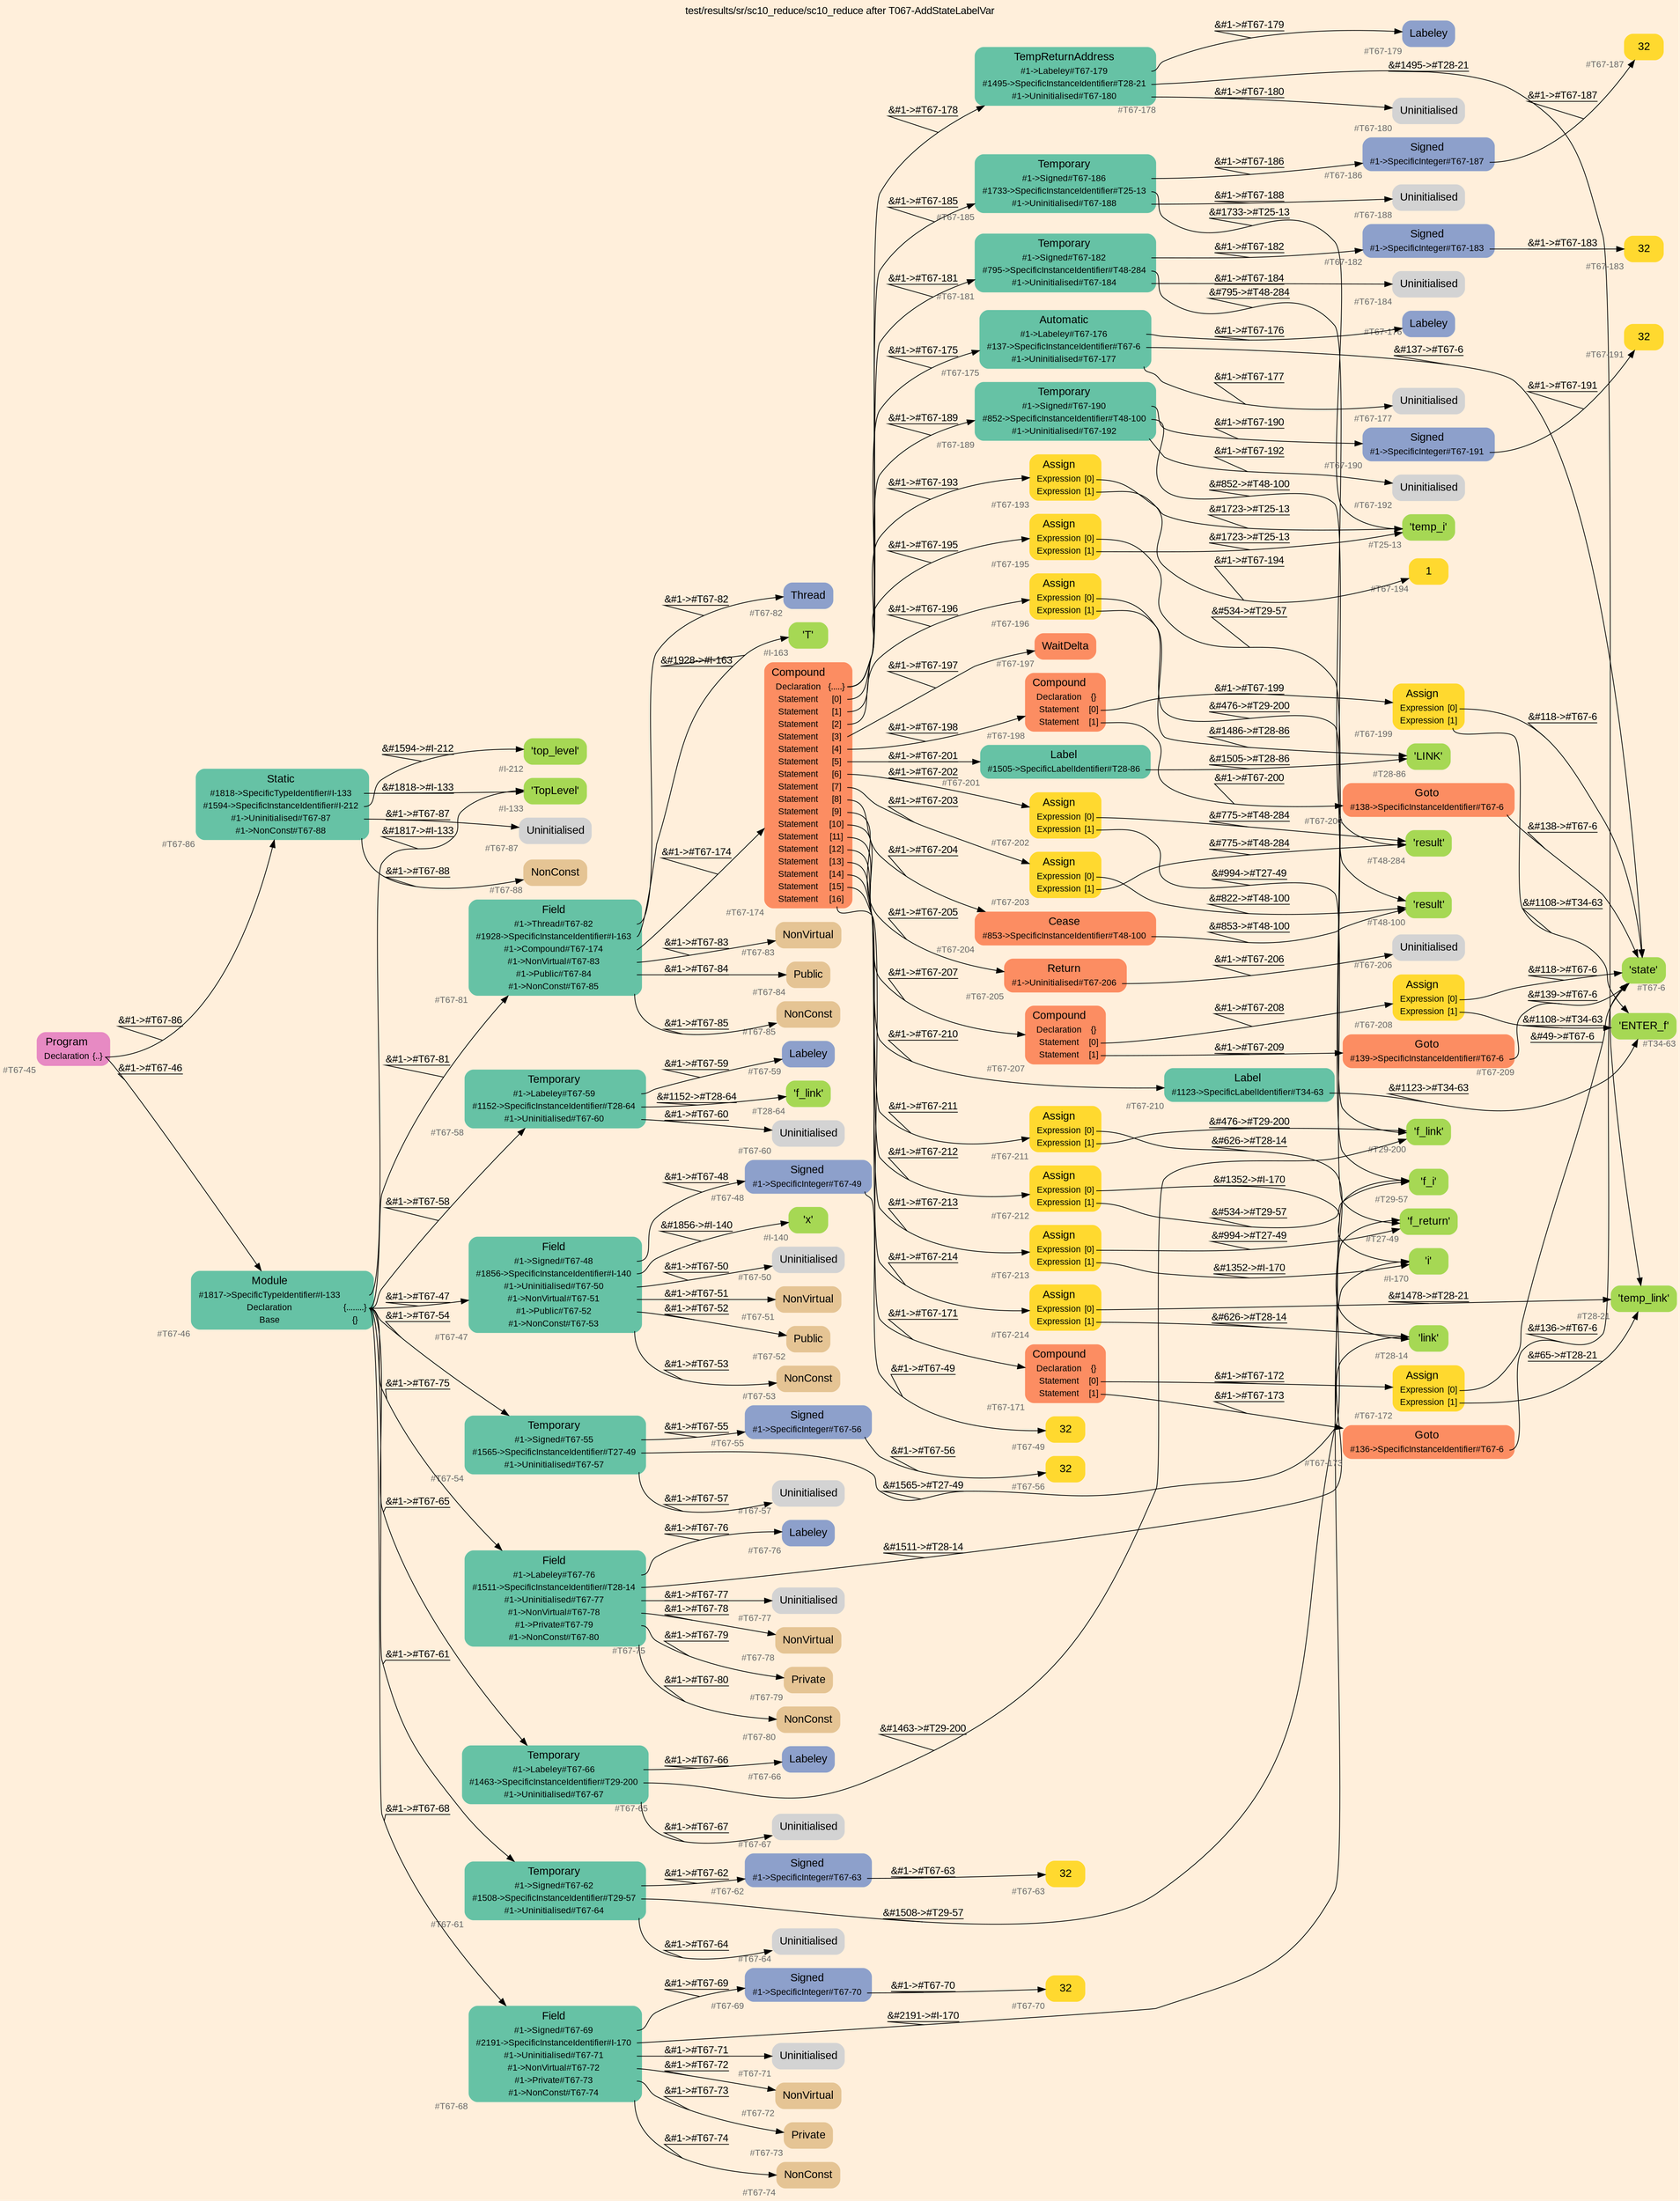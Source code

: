 digraph "test/results/sr/sc10_reduce/sc10_reduce after T067-AddStateLabelVar" {
label = "test/results/sr/sc10_reduce/sc10_reduce after T067-AddStateLabelVar"
labelloc = t
graph [
    rankdir = "LR"
    ranksep = 0.3
    bgcolor = antiquewhite1
    color = black
    fontcolor = black
    fontname = "Arial"
];
node [
    fontname = "Arial"
];
edge [
    fontname = "Arial"
];

// -------------------- node figure --------------------
// -------- block #T67-45 ----------
"#T67-45" [
    fillcolor = "/set28/4"
    xlabel = "#T67-45"
    fontsize = "12"
    fontcolor = grey40
    shape = "plaintext"
    label = <<TABLE BORDER="0" CELLBORDER="0" CELLSPACING="0">
     <TR><TD><FONT COLOR="black" POINT-SIZE="15">Program</FONT></TD></TR>
     <TR><TD><FONT COLOR="black" POINT-SIZE="12">Declaration</FONT></TD><TD PORT="port0"><FONT COLOR="black" POINT-SIZE="12">{..}</FONT></TD></TR>
    </TABLE>>
    style = "rounded,filled"
];

// -------- block #T67-46 ----------
"#T67-46" [
    fillcolor = "/set28/1"
    xlabel = "#T67-46"
    fontsize = "12"
    fontcolor = grey40
    shape = "plaintext"
    label = <<TABLE BORDER="0" CELLBORDER="0" CELLSPACING="0">
     <TR><TD><FONT COLOR="black" POINT-SIZE="15">Module</FONT></TD></TR>
     <TR><TD><FONT COLOR="black" POINT-SIZE="12">#1817-&gt;SpecificTypeIdentifier#I-133</FONT></TD><TD PORT="port0"></TD></TR>
     <TR><TD><FONT COLOR="black" POINT-SIZE="12">Declaration</FONT></TD><TD PORT="port1"><FONT COLOR="black" POINT-SIZE="12">{........}</FONT></TD></TR>
     <TR><TD><FONT COLOR="black" POINT-SIZE="12">Base</FONT></TD><TD PORT="port2"><FONT COLOR="black" POINT-SIZE="12">{}</FONT></TD></TR>
    </TABLE>>
    style = "rounded,filled"
];

// -------- block #I-133 ----------
"#I-133" [
    fillcolor = "/set28/5"
    xlabel = "#I-133"
    fontsize = "12"
    fontcolor = grey40
    shape = "plaintext"
    label = <<TABLE BORDER="0" CELLBORDER="0" CELLSPACING="0">
     <TR><TD><FONT COLOR="black" POINT-SIZE="15">'TopLevel'</FONT></TD></TR>
    </TABLE>>
    style = "rounded,filled"
];

// -------- block #T67-47 ----------
"#T67-47" [
    fillcolor = "/set28/1"
    xlabel = "#T67-47"
    fontsize = "12"
    fontcolor = grey40
    shape = "plaintext"
    label = <<TABLE BORDER="0" CELLBORDER="0" CELLSPACING="0">
     <TR><TD><FONT COLOR="black" POINT-SIZE="15">Field</FONT></TD></TR>
     <TR><TD><FONT COLOR="black" POINT-SIZE="12">#1-&gt;Signed#T67-48</FONT></TD><TD PORT="port0"></TD></TR>
     <TR><TD><FONT COLOR="black" POINT-SIZE="12">#1856-&gt;SpecificInstanceIdentifier#I-140</FONT></TD><TD PORT="port1"></TD></TR>
     <TR><TD><FONT COLOR="black" POINT-SIZE="12">#1-&gt;Uninitialised#T67-50</FONT></TD><TD PORT="port2"></TD></TR>
     <TR><TD><FONT COLOR="black" POINT-SIZE="12">#1-&gt;NonVirtual#T67-51</FONT></TD><TD PORT="port3"></TD></TR>
     <TR><TD><FONT COLOR="black" POINT-SIZE="12">#1-&gt;Public#T67-52</FONT></TD><TD PORT="port4"></TD></TR>
     <TR><TD><FONT COLOR="black" POINT-SIZE="12">#1-&gt;NonConst#T67-53</FONT></TD><TD PORT="port5"></TD></TR>
    </TABLE>>
    style = "rounded,filled"
];

// -------- block #T67-48 ----------
"#T67-48" [
    fillcolor = "/set28/3"
    xlabel = "#T67-48"
    fontsize = "12"
    fontcolor = grey40
    shape = "plaintext"
    label = <<TABLE BORDER="0" CELLBORDER="0" CELLSPACING="0">
     <TR><TD><FONT COLOR="black" POINT-SIZE="15">Signed</FONT></TD></TR>
     <TR><TD><FONT COLOR="black" POINT-SIZE="12">#1-&gt;SpecificInteger#T67-49</FONT></TD><TD PORT="port0"></TD></TR>
    </TABLE>>
    style = "rounded,filled"
];

// -------- block #T67-49 ----------
"#T67-49" [
    fillcolor = "/set28/6"
    xlabel = "#T67-49"
    fontsize = "12"
    fontcolor = grey40
    shape = "plaintext"
    label = <<TABLE BORDER="0" CELLBORDER="0" CELLSPACING="0">
     <TR><TD><FONT COLOR="black" POINT-SIZE="15">32</FONT></TD></TR>
    </TABLE>>
    style = "rounded,filled"
];

// -------- block #I-140 ----------
"#I-140" [
    fillcolor = "/set28/5"
    xlabel = "#I-140"
    fontsize = "12"
    fontcolor = grey40
    shape = "plaintext"
    label = <<TABLE BORDER="0" CELLBORDER="0" CELLSPACING="0">
     <TR><TD><FONT COLOR="black" POINT-SIZE="15">'x'</FONT></TD></TR>
    </TABLE>>
    style = "rounded,filled"
];

// -------- block #T67-50 ----------
"#T67-50" [
    xlabel = "#T67-50"
    fontsize = "12"
    fontcolor = grey40
    shape = "plaintext"
    label = <<TABLE BORDER="0" CELLBORDER="0" CELLSPACING="0">
     <TR><TD><FONT COLOR="black" POINT-SIZE="15">Uninitialised</FONT></TD></TR>
    </TABLE>>
    style = "rounded,filled"
];

// -------- block #T67-51 ----------
"#T67-51" [
    fillcolor = "/set28/7"
    xlabel = "#T67-51"
    fontsize = "12"
    fontcolor = grey40
    shape = "plaintext"
    label = <<TABLE BORDER="0" CELLBORDER="0" CELLSPACING="0">
     <TR><TD><FONT COLOR="black" POINT-SIZE="15">NonVirtual</FONT></TD></TR>
    </TABLE>>
    style = "rounded,filled"
];

// -------- block #T67-52 ----------
"#T67-52" [
    fillcolor = "/set28/7"
    xlabel = "#T67-52"
    fontsize = "12"
    fontcolor = grey40
    shape = "plaintext"
    label = <<TABLE BORDER="0" CELLBORDER="0" CELLSPACING="0">
     <TR><TD><FONT COLOR="black" POINT-SIZE="15">Public</FONT></TD></TR>
    </TABLE>>
    style = "rounded,filled"
];

// -------- block #T67-53 ----------
"#T67-53" [
    fillcolor = "/set28/7"
    xlabel = "#T67-53"
    fontsize = "12"
    fontcolor = grey40
    shape = "plaintext"
    label = <<TABLE BORDER="0" CELLBORDER="0" CELLSPACING="0">
     <TR><TD><FONT COLOR="black" POINT-SIZE="15">NonConst</FONT></TD></TR>
    </TABLE>>
    style = "rounded,filled"
];

// -------- block #T67-54 ----------
"#T67-54" [
    fillcolor = "/set28/1"
    xlabel = "#T67-54"
    fontsize = "12"
    fontcolor = grey40
    shape = "plaintext"
    label = <<TABLE BORDER="0" CELLBORDER="0" CELLSPACING="0">
     <TR><TD><FONT COLOR="black" POINT-SIZE="15">Temporary</FONT></TD></TR>
     <TR><TD><FONT COLOR="black" POINT-SIZE="12">#1-&gt;Signed#T67-55</FONT></TD><TD PORT="port0"></TD></TR>
     <TR><TD><FONT COLOR="black" POINT-SIZE="12">#1565-&gt;SpecificInstanceIdentifier#T27-49</FONT></TD><TD PORT="port1"></TD></TR>
     <TR><TD><FONT COLOR="black" POINT-SIZE="12">#1-&gt;Uninitialised#T67-57</FONT></TD><TD PORT="port2"></TD></TR>
    </TABLE>>
    style = "rounded,filled"
];

// -------- block #T67-55 ----------
"#T67-55" [
    fillcolor = "/set28/3"
    xlabel = "#T67-55"
    fontsize = "12"
    fontcolor = grey40
    shape = "plaintext"
    label = <<TABLE BORDER="0" CELLBORDER="0" CELLSPACING="0">
     <TR><TD><FONT COLOR="black" POINT-SIZE="15">Signed</FONT></TD></TR>
     <TR><TD><FONT COLOR="black" POINT-SIZE="12">#1-&gt;SpecificInteger#T67-56</FONT></TD><TD PORT="port0"></TD></TR>
    </TABLE>>
    style = "rounded,filled"
];

// -------- block #T67-56 ----------
"#T67-56" [
    fillcolor = "/set28/6"
    xlabel = "#T67-56"
    fontsize = "12"
    fontcolor = grey40
    shape = "plaintext"
    label = <<TABLE BORDER="0" CELLBORDER="0" CELLSPACING="0">
     <TR><TD><FONT COLOR="black" POINT-SIZE="15">32</FONT></TD></TR>
    </TABLE>>
    style = "rounded,filled"
];

// -------- block #T27-49 ----------
"#T27-49" [
    fillcolor = "/set28/5"
    xlabel = "#T27-49"
    fontsize = "12"
    fontcolor = grey40
    shape = "plaintext"
    label = <<TABLE BORDER="0" CELLBORDER="0" CELLSPACING="0">
     <TR><TD><FONT COLOR="black" POINT-SIZE="15">'f_return'</FONT></TD></TR>
    </TABLE>>
    style = "rounded,filled"
];

// -------- block #T67-57 ----------
"#T67-57" [
    xlabel = "#T67-57"
    fontsize = "12"
    fontcolor = grey40
    shape = "plaintext"
    label = <<TABLE BORDER="0" CELLBORDER="0" CELLSPACING="0">
     <TR><TD><FONT COLOR="black" POINT-SIZE="15">Uninitialised</FONT></TD></TR>
    </TABLE>>
    style = "rounded,filled"
];

// -------- block #T67-58 ----------
"#T67-58" [
    fillcolor = "/set28/1"
    xlabel = "#T67-58"
    fontsize = "12"
    fontcolor = grey40
    shape = "plaintext"
    label = <<TABLE BORDER="0" CELLBORDER="0" CELLSPACING="0">
     <TR><TD><FONT COLOR="black" POINT-SIZE="15">Temporary</FONT></TD></TR>
     <TR><TD><FONT COLOR="black" POINT-SIZE="12">#1-&gt;Labeley#T67-59</FONT></TD><TD PORT="port0"></TD></TR>
     <TR><TD><FONT COLOR="black" POINT-SIZE="12">#1152-&gt;SpecificInstanceIdentifier#T28-64</FONT></TD><TD PORT="port1"></TD></TR>
     <TR><TD><FONT COLOR="black" POINT-SIZE="12">#1-&gt;Uninitialised#T67-60</FONT></TD><TD PORT="port2"></TD></TR>
    </TABLE>>
    style = "rounded,filled"
];

// -------- block #T67-59 ----------
"#T67-59" [
    fillcolor = "/set28/3"
    xlabel = "#T67-59"
    fontsize = "12"
    fontcolor = grey40
    shape = "plaintext"
    label = <<TABLE BORDER="0" CELLBORDER="0" CELLSPACING="0">
     <TR><TD><FONT COLOR="black" POINT-SIZE="15">Labeley</FONT></TD></TR>
    </TABLE>>
    style = "rounded,filled"
];

// -------- block #T28-64 ----------
"#T28-64" [
    fillcolor = "/set28/5"
    xlabel = "#T28-64"
    fontsize = "12"
    fontcolor = grey40
    shape = "plaintext"
    label = <<TABLE BORDER="0" CELLBORDER="0" CELLSPACING="0">
     <TR><TD><FONT COLOR="black" POINT-SIZE="15">'f_link'</FONT></TD></TR>
    </TABLE>>
    style = "rounded,filled"
];

// -------- block #T67-60 ----------
"#T67-60" [
    xlabel = "#T67-60"
    fontsize = "12"
    fontcolor = grey40
    shape = "plaintext"
    label = <<TABLE BORDER="0" CELLBORDER="0" CELLSPACING="0">
     <TR><TD><FONT COLOR="black" POINT-SIZE="15">Uninitialised</FONT></TD></TR>
    </TABLE>>
    style = "rounded,filled"
];

// -------- block #T67-61 ----------
"#T67-61" [
    fillcolor = "/set28/1"
    xlabel = "#T67-61"
    fontsize = "12"
    fontcolor = grey40
    shape = "plaintext"
    label = <<TABLE BORDER="0" CELLBORDER="0" CELLSPACING="0">
     <TR><TD><FONT COLOR="black" POINT-SIZE="15">Temporary</FONT></TD></TR>
     <TR><TD><FONT COLOR="black" POINT-SIZE="12">#1-&gt;Signed#T67-62</FONT></TD><TD PORT="port0"></TD></TR>
     <TR><TD><FONT COLOR="black" POINT-SIZE="12">#1508-&gt;SpecificInstanceIdentifier#T29-57</FONT></TD><TD PORT="port1"></TD></TR>
     <TR><TD><FONT COLOR="black" POINT-SIZE="12">#1-&gt;Uninitialised#T67-64</FONT></TD><TD PORT="port2"></TD></TR>
    </TABLE>>
    style = "rounded,filled"
];

// -------- block #T67-62 ----------
"#T67-62" [
    fillcolor = "/set28/3"
    xlabel = "#T67-62"
    fontsize = "12"
    fontcolor = grey40
    shape = "plaintext"
    label = <<TABLE BORDER="0" CELLBORDER="0" CELLSPACING="0">
     <TR><TD><FONT COLOR="black" POINT-SIZE="15">Signed</FONT></TD></TR>
     <TR><TD><FONT COLOR="black" POINT-SIZE="12">#1-&gt;SpecificInteger#T67-63</FONT></TD><TD PORT="port0"></TD></TR>
    </TABLE>>
    style = "rounded,filled"
];

// -------- block #T67-63 ----------
"#T67-63" [
    fillcolor = "/set28/6"
    xlabel = "#T67-63"
    fontsize = "12"
    fontcolor = grey40
    shape = "plaintext"
    label = <<TABLE BORDER="0" CELLBORDER="0" CELLSPACING="0">
     <TR><TD><FONT COLOR="black" POINT-SIZE="15">32</FONT></TD></TR>
    </TABLE>>
    style = "rounded,filled"
];

// -------- block #T29-57 ----------
"#T29-57" [
    fillcolor = "/set28/5"
    xlabel = "#T29-57"
    fontsize = "12"
    fontcolor = grey40
    shape = "plaintext"
    label = <<TABLE BORDER="0" CELLBORDER="0" CELLSPACING="0">
     <TR><TD><FONT COLOR="black" POINT-SIZE="15">'f_i'</FONT></TD></TR>
    </TABLE>>
    style = "rounded,filled"
];

// -------- block #T67-64 ----------
"#T67-64" [
    xlabel = "#T67-64"
    fontsize = "12"
    fontcolor = grey40
    shape = "plaintext"
    label = <<TABLE BORDER="0" CELLBORDER="0" CELLSPACING="0">
     <TR><TD><FONT COLOR="black" POINT-SIZE="15">Uninitialised</FONT></TD></TR>
    </TABLE>>
    style = "rounded,filled"
];

// -------- block #T67-65 ----------
"#T67-65" [
    fillcolor = "/set28/1"
    xlabel = "#T67-65"
    fontsize = "12"
    fontcolor = grey40
    shape = "plaintext"
    label = <<TABLE BORDER="0" CELLBORDER="0" CELLSPACING="0">
     <TR><TD><FONT COLOR="black" POINT-SIZE="15">Temporary</FONT></TD></TR>
     <TR><TD><FONT COLOR="black" POINT-SIZE="12">#1-&gt;Labeley#T67-66</FONT></TD><TD PORT="port0"></TD></TR>
     <TR><TD><FONT COLOR="black" POINT-SIZE="12">#1463-&gt;SpecificInstanceIdentifier#T29-200</FONT></TD><TD PORT="port1"></TD></TR>
     <TR><TD><FONT COLOR="black" POINT-SIZE="12">#1-&gt;Uninitialised#T67-67</FONT></TD><TD PORT="port2"></TD></TR>
    </TABLE>>
    style = "rounded,filled"
];

// -------- block #T67-66 ----------
"#T67-66" [
    fillcolor = "/set28/3"
    xlabel = "#T67-66"
    fontsize = "12"
    fontcolor = grey40
    shape = "plaintext"
    label = <<TABLE BORDER="0" CELLBORDER="0" CELLSPACING="0">
     <TR><TD><FONT COLOR="black" POINT-SIZE="15">Labeley</FONT></TD></TR>
    </TABLE>>
    style = "rounded,filled"
];

// -------- block #T29-200 ----------
"#T29-200" [
    fillcolor = "/set28/5"
    xlabel = "#T29-200"
    fontsize = "12"
    fontcolor = grey40
    shape = "plaintext"
    label = <<TABLE BORDER="0" CELLBORDER="0" CELLSPACING="0">
     <TR><TD><FONT COLOR="black" POINT-SIZE="15">'f_link'</FONT></TD></TR>
    </TABLE>>
    style = "rounded,filled"
];

// -------- block #T67-67 ----------
"#T67-67" [
    xlabel = "#T67-67"
    fontsize = "12"
    fontcolor = grey40
    shape = "plaintext"
    label = <<TABLE BORDER="0" CELLBORDER="0" CELLSPACING="0">
     <TR><TD><FONT COLOR="black" POINT-SIZE="15">Uninitialised</FONT></TD></TR>
    </TABLE>>
    style = "rounded,filled"
];

// -------- block #T67-68 ----------
"#T67-68" [
    fillcolor = "/set28/1"
    xlabel = "#T67-68"
    fontsize = "12"
    fontcolor = grey40
    shape = "plaintext"
    label = <<TABLE BORDER="0" CELLBORDER="0" CELLSPACING="0">
     <TR><TD><FONT COLOR="black" POINT-SIZE="15">Field</FONT></TD></TR>
     <TR><TD><FONT COLOR="black" POINT-SIZE="12">#1-&gt;Signed#T67-69</FONT></TD><TD PORT="port0"></TD></TR>
     <TR><TD><FONT COLOR="black" POINT-SIZE="12">#2191-&gt;SpecificInstanceIdentifier#I-170</FONT></TD><TD PORT="port1"></TD></TR>
     <TR><TD><FONT COLOR="black" POINT-SIZE="12">#1-&gt;Uninitialised#T67-71</FONT></TD><TD PORT="port2"></TD></TR>
     <TR><TD><FONT COLOR="black" POINT-SIZE="12">#1-&gt;NonVirtual#T67-72</FONT></TD><TD PORT="port3"></TD></TR>
     <TR><TD><FONT COLOR="black" POINT-SIZE="12">#1-&gt;Private#T67-73</FONT></TD><TD PORT="port4"></TD></TR>
     <TR><TD><FONT COLOR="black" POINT-SIZE="12">#1-&gt;NonConst#T67-74</FONT></TD><TD PORT="port5"></TD></TR>
    </TABLE>>
    style = "rounded,filled"
];

// -------- block #T67-69 ----------
"#T67-69" [
    fillcolor = "/set28/3"
    xlabel = "#T67-69"
    fontsize = "12"
    fontcolor = grey40
    shape = "plaintext"
    label = <<TABLE BORDER="0" CELLBORDER="0" CELLSPACING="0">
     <TR><TD><FONT COLOR="black" POINT-SIZE="15">Signed</FONT></TD></TR>
     <TR><TD><FONT COLOR="black" POINT-SIZE="12">#1-&gt;SpecificInteger#T67-70</FONT></TD><TD PORT="port0"></TD></TR>
    </TABLE>>
    style = "rounded,filled"
];

// -------- block #T67-70 ----------
"#T67-70" [
    fillcolor = "/set28/6"
    xlabel = "#T67-70"
    fontsize = "12"
    fontcolor = grey40
    shape = "plaintext"
    label = <<TABLE BORDER="0" CELLBORDER="0" CELLSPACING="0">
     <TR><TD><FONT COLOR="black" POINT-SIZE="15">32</FONT></TD></TR>
    </TABLE>>
    style = "rounded,filled"
];

// -------- block #I-170 ----------
"#I-170" [
    fillcolor = "/set28/5"
    xlabel = "#I-170"
    fontsize = "12"
    fontcolor = grey40
    shape = "plaintext"
    label = <<TABLE BORDER="0" CELLBORDER="0" CELLSPACING="0">
     <TR><TD><FONT COLOR="black" POINT-SIZE="15">'i'</FONT></TD></TR>
    </TABLE>>
    style = "rounded,filled"
];

// -------- block #T67-71 ----------
"#T67-71" [
    xlabel = "#T67-71"
    fontsize = "12"
    fontcolor = grey40
    shape = "plaintext"
    label = <<TABLE BORDER="0" CELLBORDER="0" CELLSPACING="0">
     <TR><TD><FONT COLOR="black" POINT-SIZE="15">Uninitialised</FONT></TD></TR>
    </TABLE>>
    style = "rounded,filled"
];

// -------- block #T67-72 ----------
"#T67-72" [
    fillcolor = "/set28/7"
    xlabel = "#T67-72"
    fontsize = "12"
    fontcolor = grey40
    shape = "plaintext"
    label = <<TABLE BORDER="0" CELLBORDER="0" CELLSPACING="0">
     <TR><TD><FONT COLOR="black" POINT-SIZE="15">NonVirtual</FONT></TD></TR>
    </TABLE>>
    style = "rounded,filled"
];

// -------- block #T67-73 ----------
"#T67-73" [
    fillcolor = "/set28/7"
    xlabel = "#T67-73"
    fontsize = "12"
    fontcolor = grey40
    shape = "plaintext"
    label = <<TABLE BORDER="0" CELLBORDER="0" CELLSPACING="0">
     <TR><TD><FONT COLOR="black" POINT-SIZE="15">Private</FONT></TD></TR>
    </TABLE>>
    style = "rounded,filled"
];

// -------- block #T67-74 ----------
"#T67-74" [
    fillcolor = "/set28/7"
    xlabel = "#T67-74"
    fontsize = "12"
    fontcolor = grey40
    shape = "plaintext"
    label = <<TABLE BORDER="0" CELLBORDER="0" CELLSPACING="0">
     <TR><TD><FONT COLOR="black" POINT-SIZE="15">NonConst</FONT></TD></TR>
    </TABLE>>
    style = "rounded,filled"
];

// -------- block #T67-75 ----------
"#T67-75" [
    fillcolor = "/set28/1"
    xlabel = "#T67-75"
    fontsize = "12"
    fontcolor = grey40
    shape = "plaintext"
    label = <<TABLE BORDER="0" CELLBORDER="0" CELLSPACING="0">
     <TR><TD><FONT COLOR="black" POINT-SIZE="15">Field</FONT></TD></TR>
     <TR><TD><FONT COLOR="black" POINT-SIZE="12">#1-&gt;Labeley#T67-76</FONT></TD><TD PORT="port0"></TD></TR>
     <TR><TD><FONT COLOR="black" POINT-SIZE="12">#1511-&gt;SpecificInstanceIdentifier#T28-14</FONT></TD><TD PORT="port1"></TD></TR>
     <TR><TD><FONT COLOR="black" POINT-SIZE="12">#1-&gt;Uninitialised#T67-77</FONT></TD><TD PORT="port2"></TD></TR>
     <TR><TD><FONT COLOR="black" POINT-SIZE="12">#1-&gt;NonVirtual#T67-78</FONT></TD><TD PORT="port3"></TD></TR>
     <TR><TD><FONT COLOR="black" POINT-SIZE="12">#1-&gt;Private#T67-79</FONT></TD><TD PORT="port4"></TD></TR>
     <TR><TD><FONT COLOR="black" POINT-SIZE="12">#1-&gt;NonConst#T67-80</FONT></TD><TD PORT="port5"></TD></TR>
    </TABLE>>
    style = "rounded,filled"
];

// -------- block #T67-76 ----------
"#T67-76" [
    fillcolor = "/set28/3"
    xlabel = "#T67-76"
    fontsize = "12"
    fontcolor = grey40
    shape = "plaintext"
    label = <<TABLE BORDER="0" CELLBORDER="0" CELLSPACING="0">
     <TR><TD><FONT COLOR="black" POINT-SIZE="15">Labeley</FONT></TD></TR>
    </TABLE>>
    style = "rounded,filled"
];

// -------- block #T28-14 ----------
"#T28-14" [
    fillcolor = "/set28/5"
    xlabel = "#T28-14"
    fontsize = "12"
    fontcolor = grey40
    shape = "plaintext"
    label = <<TABLE BORDER="0" CELLBORDER="0" CELLSPACING="0">
     <TR><TD><FONT COLOR="black" POINT-SIZE="15">'link'</FONT></TD></TR>
    </TABLE>>
    style = "rounded,filled"
];

// -------- block #T67-77 ----------
"#T67-77" [
    xlabel = "#T67-77"
    fontsize = "12"
    fontcolor = grey40
    shape = "plaintext"
    label = <<TABLE BORDER="0" CELLBORDER="0" CELLSPACING="0">
     <TR><TD><FONT COLOR="black" POINT-SIZE="15">Uninitialised</FONT></TD></TR>
    </TABLE>>
    style = "rounded,filled"
];

// -------- block #T67-78 ----------
"#T67-78" [
    fillcolor = "/set28/7"
    xlabel = "#T67-78"
    fontsize = "12"
    fontcolor = grey40
    shape = "plaintext"
    label = <<TABLE BORDER="0" CELLBORDER="0" CELLSPACING="0">
     <TR><TD><FONT COLOR="black" POINT-SIZE="15">NonVirtual</FONT></TD></TR>
    </TABLE>>
    style = "rounded,filled"
];

// -------- block #T67-79 ----------
"#T67-79" [
    fillcolor = "/set28/7"
    xlabel = "#T67-79"
    fontsize = "12"
    fontcolor = grey40
    shape = "plaintext"
    label = <<TABLE BORDER="0" CELLBORDER="0" CELLSPACING="0">
     <TR><TD><FONT COLOR="black" POINT-SIZE="15">Private</FONT></TD></TR>
    </TABLE>>
    style = "rounded,filled"
];

// -------- block #T67-80 ----------
"#T67-80" [
    fillcolor = "/set28/7"
    xlabel = "#T67-80"
    fontsize = "12"
    fontcolor = grey40
    shape = "plaintext"
    label = <<TABLE BORDER="0" CELLBORDER="0" CELLSPACING="0">
     <TR><TD><FONT COLOR="black" POINT-SIZE="15">NonConst</FONT></TD></TR>
    </TABLE>>
    style = "rounded,filled"
];

// -------- block #T67-81 ----------
"#T67-81" [
    fillcolor = "/set28/1"
    xlabel = "#T67-81"
    fontsize = "12"
    fontcolor = grey40
    shape = "plaintext"
    label = <<TABLE BORDER="0" CELLBORDER="0" CELLSPACING="0">
     <TR><TD><FONT COLOR="black" POINT-SIZE="15">Field</FONT></TD></TR>
     <TR><TD><FONT COLOR="black" POINT-SIZE="12">#1-&gt;Thread#T67-82</FONT></TD><TD PORT="port0"></TD></TR>
     <TR><TD><FONT COLOR="black" POINT-SIZE="12">#1928-&gt;SpecificInstanceIdentifier#I-163</FONT></TD><TD PORT="port1"></TD></TR>
     <TR><TD><FONT COLOR="black" POINT-SIZE="12">#1-&gt;Compound#T67-174</FONT></TD><TD PORT="port2"></TD></TR>
     <TR><TD><FONT COLOR="black" POINT-SIZE="12">#1-&gt;NonVirtual#T67-83</FONT></TD><TD PORT="port3"></TD></TR>
     <TR><TD><FONT COLOR="black" POINT-SIZE="12">#1-&gt;Public#T67-84</FONT></TD><TD PORT="port4"></TD></TR>
     <TR><TD><FONT COLOR="black" POINT-SIZE="12">#1-&gt;NonConst#T67-85</FONT></TD><TD PORT="port5"></TD></TR>
    </TABLE>>
    style = "rounded,filled"
];

// -------- block #T67-82 ----------
"#T67-82" [
    fillcolor = "/set28/3"
    xlabel = "#T67-82"
    fontsize = "12"
    fontcolor = grey40
    shape = "plaintext"
    label = <<TABLE BORDER="0" CELLBORDER="0" CELLSPACING="0">
     <TR><TD><FONT COLOR="black" POINT-SIZE="15">Thread</FONT></TD></TR>
    </TABLE>>
    style = "rounded,filled"
];

// -------- block #I-163 ----------
"#I-163" [
    fillcolor = "/set28/5"
    xlabel = "#I-163"
    fontsize = "12"
    fontcolor = grey40
    shape = "plaintext"
    label = <<TABLE BORDER="0" CELLBORDER="0" CELLSPACING="0">
     <TR><TD><FONT COLOR="black" POINT-SIZE="15">'T'</FONT></TD></TR>
    </TABLE>>
    style = "rounded,filled"
];

// -------- block #T67-174 ----------
"#T67-174" [
    fillcolor = "/set28/2"
    xlabel = "#T67-174"
    fontsize = "12"
    fontcolor = grey40
    shape = "plaintext"
    label = <<TABLE BORDER="0" CELLBORDER="0" CELLSPACING="0">
     <TR><TD><FONT COLOR="black" POINT-SIZE="15">Compound</FONT></TD></TR>
     <TR><TD><FONT COLOR="black" POINT-SIZE="12">Declaration</FONT></TD><TD PORT="port0"><FONT COLOR="black" POINT-SIZE="12">{.....}</FONT></TD></TR>
     <TR><TD><FONT COLOR="black" POINT-SIZE="12">Statement</FONT></TD><TD PORT="port1"><FONT COLOR="black" POINT-SIZE="12">[0]</FONT></TD></TR>
     <TR><TD><FONT COLOR="black" POINT-SIZE="12">Statement</FONT></TD><TD PORT="port2"><FONT COLOR="black" POINT-SIZE="12">[1]</FONT></TD></TR>
     <TR><TD><FONT COLOR="black" POINT-SIZE="12">Statement</FONT></TD><TD PORT="port3"><FONT COLOR="black" POINT-SIZE="12">[2]</FONT></TD></TR>
     <TR><TD><FONT COLOR="black" POINT-SIZE="12">Statement</FONT></TD><TD PORT="port4"><FONT COLOR="black" POINT-SIZE="12">[3]</FONT></TD></TR>
     <TR><TD><FONT COLOR="black" POINT-SIZE="12">Statement</FONT></TD><TD PORT="port5"><FONT COLOR="black" POINT-SIZE="12">[4]</FONT></TD></TR>
     <TR><TD><FONT COLOR="black" POINT-SIZE="12">Statement</FONT></TD><TD PORT="port6"><FONT COLOR="black" POINT-SIZE="12">[5]</FONT></TD></TR>
     <TR><TD><FONT COLOR="black" POINT-SIZE="12">Statement</FONT></TD><TD PORT="port7"><FONT COLOR="black" POINT-SIZE="12">[6]</FONT></TD></TR>
     <TR><TD><FONT COLOR="black" POINT-SIZE="12">Statement</FONT></TD><TD PORT="port8"><FONT COLOR="black" POINT-SIZE="12">[7]</FONT></TD></TR>
     <TR><TD><FONT COLOR="black" POINT-SIZE="12">Statement</FONT></TD><TD PORT="port9"><FONT COLOR="black" POINT-SIZE="12">[8]</FONT></TD></TR>
     <TR><TD><FONT COLOR="black" POINT-SIZE="12">Statement</FONT></TD><TD PORT="port10"><FONT COLOR="black" POINT-SIZE="12">[9]</FONT></TD></TR>
     <TR><TD><FONT COLOR="black" POINT-SIZE="12">Statement</FONT></TD><TD PORT="port11"><FONT COLOR="black" POINT-SIZE="12">[10]</FONT></TD></TR>
     <TR><TD><FONT COLOR="black" POINT-SIZE="12">Statement</FONT></TD><TD PORT="port12"><FONT COLOR="black" POINT-SIZE="12">[11]</FONT></TD></TR>
     <TR><TD><FONT COLOR="black" POINT-SIZE="12">Statement</FONT></TD><TD PORT="port13"><FONT COLOR="black" POINT-SIZE="12">[12]</FONT></TD></TR>
     <TR><TD><FONT COLOR="black" POINT-SIZE="12">Statement</FONT></TD><TD PORT="port14"><FONT COLOR="black" POINT-SIZE="12">[13]</FONT></TD></TR>
     <TR><TD><FONT COLOR="black" POINT-SIZE="12">Statement</FONT></TD><TD PORT="port15"><FONT COLOR="black" POINT-SIZE="12">[14]</FONT></TD></TR>
     <TR><TD><FONT COLOR="black" POINT-SIZE="12">Statement</FONT></TD><TD PORT="port16"><FONT COLOR="black" POINT-SIZE="12">[15]</FONT></TD></TR>
     <TR><TD><FONT COLOR="black" POINT-SIZE="12">Statement</FONT></TD><TD PORT="port17"><FONT COLOR="black" POINT-SIZE="12">[16]</FONT></TD></TR>
    </TABLE>>
    style = "rounded,filled"
];

// -------- block #T67-175 ----------
"#T67-175" [
    fillcolor = "/set28/1"
    xlabel = "#T67-175"
    fontsize = "12"
    fontcolor = grey40
    shape = "plaintext"
    label = <<TABLE BORDER="0" CELLBORDER="0" CELLSPACING="0">
     <TR><TD><FONT COLOR="black" POINT-SIZE="15">Automatic</FONT></TD></TR>
     <TR><TD><FONT COLOR="black" POINT-SIZE="12">#1-&gt;Labeley#T67-176</FONT></TD><TD PORT="port0"></TD></TR>
     <TR><TD><FONT COLOR="black" POINT-SIZE="12">#137-&gt;SpecificInstanceIdentifier#T67-6</FONT></TD><TD PORT="port1"></TD></TR>
     <TR><TD><FONT COLOR="black" POINT-SIZE="12">#1-&gt;Uninitialised#T67-177</FONT></TD><TD PORT="port2"></TD></TR>
    </TABLE>>
    style = "rounded,filled"
];

// -------- block #T67-176 ----------
"#T67-176" [
    fillcolor = "/set28/3"
    xlabel = "#T67-176"
    fontsize = "12"
    fontcolor = grey40
    shape = "plaintext"
    label = <<TABLE BORDER="0" CELLBORDER="0" CELLSPACING="0">
     <TR><TD><FONT COLOR="black" POINT-SIZE="15">Labeley</FONT></TD></TR>
    </TABLE>>
    style = "rounded,filled"
];

// -------- block #T67-6 ----------
"#T67-6" [
    fillcolor = "/set28/5"
    xlabel = "#T67-6"
    fontsize = "12"
    fontcolor = grey40
    shape = "plaintext"
    label = <<TABLE BORDER="0" CELLBORDER="0" CELLSPACING="0">
     <TR><TD><FONT COLOR="black" POINT-SIZE="15">'state'</FONT></TD></TR>
    </TABLE>>
    style = "rounded,filled"
];

// -------- block #T67-177 ----------
"#T67-177" [
    xlabel = "#T67-177"
    fontsize = "12"
    fontcolor = grey40
    shape = "plaintext"
    label = <<TABLE BORDER="0" CELLBORDER="0" CELLSPACING="0">
     <TR><TD><FONT COLOR="black" POINT-SIZE="15">Uninitialised</FONT></TD></TR>
    </TABLE>>
    style = "rounded,filled"
];

// -------- block #T67-178 ----------
"#T67-178" [
    fillcolor = "/set28/1"
    xlabel = "#T67-178"
    fontsize = "12"
    fontcolor = grey40
    shape = "plaintext"
    label = <<TABLE BORDER="0" CELLBORDER="0" CELLSPACING="0">
     <TR><TD><FONT COLOR="black" POINT-SIZE="15">TempReturnAddress</FONT></TD></TR>
     <TR><TD><FONT COLOR="black" POINT-SIZE="12">#1-&gt;Labeley#T67-179</FONT></TD><TD PORT="port0"></TD></TR>
     <TR><TD><FONT COLOR="black" POINT-SIZE="12">#1495-&gt;SpecificInstanceIdentifier#T28-21</FONT></TD><TD PORT="port1"></TD></TR>
     <TR><TD><FONT COLOR="black" POINT-SIZE="12">#1-&gt;Uninitialised#T67-180</FONT></TD><TD PORT="port2"></TD></TR>
    </TABLE>>
    style = "rounded,filled"
];

// -------- block #T67-179 ----------
"#T67-179" [
    fillcolor = "/set28/3"
    xlabel = "#T67-179"
    fontsize = "12"
    fontcolor = grey40
    shape = "plaintext"
    label = <<TABLE BORDER="0" CELLBORDER="0" CELLSPACING="0">
     <TR><TD><FONT COLOR="black" POINT-SIZE="15">Labeley</FONT></TD></TR>
    </TABLE>>
    style = "rounded,filled"
];

// -------- block #T28-21 ----------
"#T28-21" [
    fillcolor = "/set28/5"
    xlabel = "#T28-21"
    fontsize = "12"
    fontcolor = grey40
    shape = "plaintext"
    label = <<TABLE BORDER="0" CELLBORDER="0" CELLSPACING="0">
     <TR><TD><FONT COLOR="black" POINT-SIZE="15">'temp_link'</FONT></TD></TR>
    </TABLE>>
    style = "rounded,filled"
];

// -------- block #T67-180 ----------
"#T67-180" [
    xlabel = "#T67-180"
    fontsize = "12"
    fontcolor = grey40
    shape = "plaintext"
    label = <<TABLE BORDER="0" CELLBORDER="0" CELLSPACING="0">
     <TR><TD><FONT COLOR="black" POINT-SIZE="15">Uninitialised</FONT></TD></TR>
    </TABLE>>
    style = "rounded,filled"
];

// -------- block #T67-181 ----------
"#T67-181" [
    fillcolor = "/set28/1"
    xlabel = "#T67-181"
    fontsize = "12"
    fontcolor = grey40
    shape = "plaintext"
    label = <<TABLE BORDER="0" CELLBORDER="0" CELLSPACING="0">
     <TR><TD><FONT COLOR="black" POINT-SIZE="15">Temporary</FONT></TD></TR>
     <TR><TD><FONT COLOR="black" POINT-SIZE="12">#1-&gt;Signed#T67-182</FONT></TD><TD PORT="port0"></TD></TR>
     <TR><TD><FONT COLOR="black" POINT-SIZE="12">#795-&gt;SpecificInstanceIdentifier#T48-284</FONT></TD><TD PORT="port1"></TD></TR>
     <TR><TD><FONT COLOR="black" POINT-SIZE="12">#1-&gt;Uninitialised#T67-184</FONT></TD><TD PORT="port2"></TD></TR>
    </TABLE>>
    style = "rounded,filled"
];

// -------- block #T67-182 ----------
"#T67-182" [
    fillcolor = "/set28/3"
    xlabel = "#T67-182"
    fontsize = "12"
    fontcolor = grey40
    shape = "plaintext"
    label = <<TABLE BORDER="0" CELLBORDER="0" CELLSPACING="0">
     <TR><TD><FONT COLOR="black" POINT-SIZE="15">Signed</FONT></TD></TR>
     <TR><TD><FONT COLOR="black" POINT-SIZE="12">#1-&gt;SpecificInteger#T67-183</FONT></TD><TD PORT="port0"></TD></TR>
    </TABLE>>
    style = "rounded,filled"
];

// -------- block #T67-183 ----------
"#T67-183" [
    fillcolor = "/set28/6"
    xlabel = "#T67-183"
    fontsize = "12"
    fontcolor = grey40
    shape = "plaintext"
    label = <<TABLE BORDER="0" CELLBORDER="0" CELLSPACING="0">
     <TR><TD><FONT COLOR="black" POINT-SIZE="15">32</FONT></TD></TR>
    </TABLE>>
    style = "rounded,filled"
];

// -------- block #T48-284 ----------
"#T48-284" [
    fillcolor = "/set28/5"
    xlabel = "#T48-284"
    fontsize = "12"
    fontcolor = grey40
    shape = "plaintext"
    label = <<TABLE BORDER="0" CELLBORDER="0" CELLSPACING="0">
     <TR><TD><FONT COLOR="black" POINT-SIZE="15">'result'</FONT></TD></TR>
    </TABLE>>
    style = "rounded,filled"
];

// -------- block #T67-184 ----------
"#T67-184" [
    xlabel = "#T67-184"
    fontsize = "12"
    fontcolor = grey40
    shape = "plaintext"
    label = <<TABLE BORDER="0" CELLBORDER="0" CELLSPACING="0">
     <TR><TD><FONT COLOR="black" POINT-SIZE="15">Uninitialised</FONT></TD></TR>
    </TABLE>>
    style = "rounded,filled"
];

// -------- block #T67-185 ----------
"#T67-185" [
    fillcolor = "/set28/1"
    xlabel = "#T67-185"
    fontsize = "12"
    fontcolor = grey40
    shape = "plaintext"
    label = <<TABLE BORDER="0" CELLBORDER="0" CELLSPACING="0">
     <TR><TD><FONT COLOR="black" POINT-SIZE="15">Temporary</FONT></TD></TR>
     <TR><TD><FONT COLOR="black" POINT-SIZE="12">#1-&gt;Signed#T67-186</FONT></TD><TD PORT="port0"></TD></TR>
     <TR><TD><FONT COLOR="black" POINT-SIZE="12">#1733-&gt;SpecificInstanceIdentifier#T25-13</FONT></TD><TD PORT="port1"></TD></TR>
     <TR><TD><FONT COLOR="black" POINT-SIZE="12">#1-&gt;Uninitialised#T67-188</FONT></TD><TD PORT="port2"></TD></TR>
    </TABLE>>
    style = "rounded,filled"
];

// -------- block #T67-186 ----------
"#T67-186" [
    fillcolor = "/set28/3"
    xlabel = "#T67-186"
    fontsize = "12"
    fontcolor = grey40
    shape = "plaintext"
    label = <<TABLE BORDER="0" CELLBORDER="0" CELLSPACING="0">
     <TR><TD><FONT COLOR="black" POINT-SIZE="15">Signed</FONT></TD></TR>
     <TR><TD><FONT COLOR="black" POINT-SIZE="12">#1-&gt;SpecificInteger#T67-187</FONT></TD><TD PORT="port0"></TD></TR>
    </TABLE>>
    style = "rounded,filled"
];

// -------- block #T67-187 ----------
"#T67-187" [
    fillcolor = "/set28/6"
    xlabel = "#T67-187"
    fontsize = "12"
    fontcolor = grey40
    shape = "plaintext"
    label = <<TABLE BORDER="0" CELLBORDER="0" CELLSPACING="0">
     <TR><TD><FONT COLOR="black" POINT-SIZE="15">32</FONT></TD></TR>
    </TABLE>>
    style = "rounded,filled"
];

// -------- block #T25-13 ----------
"#T25-13" [
    fillcolor = "/set28/5"
    xlabel = "#T25-13"
    fontsize = "12"
    fontcolor = grey40
    shape = "plaintext"
    label = <<TABLE BORDER="0" CELLBORDER="0" CELLSPACING="0">
     <TR><TD><FONT COLOR="black" POINT-SIZE="15">'temp_i'</FONT></TD></TR>
    </TABLE>>
    style = "rounded,filled"
];

// -------- block #T67-188 ----------
"#T67-188" [
    xlabel = "#T67-188"
    fontsize = "12"
    fontcolor = grey40
    shape = "plaintext"
    label = <<TABLE BORDER="0" CELLBORDER="0" CELLSPACING="0">
     <TR><TD><FONT COLOR="black" POINT-SIZE="15">Uninitialised</FONT></TD></TR>
    </TABLE>>
    style = "rounded,filled"
];

// -------- block #T67-189 ----------
"#T67-189" [
    fillcolor = "/set28/1"
    xlabel = "#T67-189"
    fontsize = "12"
    fontcolor = grey40
    shape = "plaintext"
    label = <<TABLE BORDER="0" CELLBORDER="0" CELLSPACING="0">
     <TR><TD><FONT COLOR="black" POINT-SIZE="15">Temporary</FONT></TD></TR>
     <TR><TD><FONT COLOR="black" POINT-SIZE="12">#1-&gt;Signed#T67-190</FONT></TD><TD PORT="port0"></TD></TR>
     <TR><TD><FONT COLOR="black" POINT-SIZE="12">#852-&gt;SpecificInstanceIdentifier#T48-100</FONT></TD><TD PORT="port1"></TD></TR>
     <TR><TD><FONT COLOR="black" POINT-SIZE="12">#1-&gt;Uninitialised#T67-192</FONT></TD><TD PORT="port2"></TD></TR>
    </TABLE>>
    style = "rounded,filled"
];

// -------- block #T67-190 ----------
"#T67-190" [
    fillcolor = "/set28/3"
    xlabel = "#T67-190"
    fontsize = "12"
    fontcolor = grey40
    shape = "plaintext"
    label = <<TABLE BORDER="0" CELLBORDER="0" CELLSPACING="0">
     <TR><TD><FONT COLOR="black" POINT-SIZE="15">Signed</FONT></TD></TR>
     <TR><TD><FONT COLOR="black" POINT-SIZE="12">#1-&gt;SpecificInteger#T67-191</FONT></TD><TD PORT="port0"></TD></TR>
    </TABLE>>
    style = "rounded,filled"
];

// -------- block #T67-191 ----------
"#T67-191" [
    fillcolor = "/set28/6"
    xlabel = "#T67-191"
    fontsize = "12"
    fontcolor = grey40
    shape = "plaintext"
    label = <<TABLE BORDER="0" CELLBORDER="0" CELLSPACING="0">
     <TR><TD><FONT COLOR="black" POINT-SIZE="15">32</FONT></TD></TR>
    </TABLE>>
    style = "rounded,filled"
];

// -------- block #T48-100 ----------
"#T48-100" [
    fillcolor = "/set28/5"
    xlabel = "#T48-100"
    fontsize = "12"
    fontcolor = grey40
    shape = "plaintext"
    label = <<TABLE BORDER="0" CELLBORDER="0" CELLSPACING="0">
     <TR><TD><FONT COLOR="black" POINT-SIZE="15">'result'</FONT></TD></TR>
    </TABLE>>
    style = "rounded,filled"
];

// -------- block #T67-192 ----------
"#T67-192" [
    xlabel = "#T67-192"
    fontsize = "12"
    fontcolor = grey40
    shape = "plaintext"
    label = <<TABLE BORDER="0" CELLBORDER="0" CELLSPACING="0">
     <TR><TD><FONT COLOR="black" POINT-SIZE="15">Uninitialised</FONT></TD></TR>
    </TABLE>>
    style = "rounded,filled"
];

// -------- block #T67-193 ----------
"#T67-193" [
    fillcolor = "/set28/6"
    xlabel = "#T67-193"
    fontsize = "12"
    fontcolor = grey40
    shape = "plaintext"
    label = <<TABLE BORDER="0" CELLBORDER="0" CELLSPACING="0">
     <TR><TD><FONT COLOR="black" POINT-SIZE="15">Assign</FONT></TD></TR>
     <TR><TD><FONT COLOR="black" POINT-SIZE="12">Expression</FONT></TD><TD PORT="port0"><FONT COLOR="black" POINT-SIZE="12">[0]</FONT></TD></TR>
     <TR><TD><FONT COLOR="black" POINT-SIZE="12">Expression</FONT></TD><TD PORT="port1"><FONT COLOR="black" POINT-SIZE="12">[1]</FONT></TD></TR>
    </TABLE>>
    style = "rounded,filled"
];

// -------- block #T67-194 ----------
"#T67-194" [
    fillcolor = "/set28/6"
    xlabel = "#T67-194"
    fontsize = "12"
    fontcolor = grey40
    shape = "plaintext"
    label = <<TABLE BORDER="0" CELLBORDER="0" CELLSPACING="0">
     <TR><TD><FONT COLOR="black" POINT-SIZE="15">1</FONT></TD></TR>
    </TABLE>>
    style = "rounded,filled"
];

// -------- block #T67-195 ----------
"#T67-195" [
    fillcolor = "/set28/6"
    xlabel = "#T67-195"
    fontsize = "12"
    fontcolor = grey40
    shape = "plaintext"
    label = <<TABLE BORDER="0" CELLBORDER="0" CELLSPACING="0">
     <TR><TD><FONT COLOR="black" POINT-SIZE="15">Assign</FONT></TD></TR>
     <TR><TD><FONT COLOR="black" POINT-SIZE="12">Expression</FONT></TD><TD PORT="port0"><FONT COLOR="black" POINT-SIZE="12">[0]</FONT></TD></TR>
     <TR><TD><FONT COLOR="black" POINT-SIZE="12">Expression</FONT></TD><TD PORT="port1"><FONT COLOR="black" POINT-SIZE="12">[1]</FONT></TD></TR>
    </TABLE>>
    style = "rounded,filled"
];

// -------- block #T67-196 ----------
"#T67-196" [
    fillcolor = "/set28/6"
    xlabel = "#T67-196"
    fontsize = "12"
    fontcolor = grey40
    shape = "plaintext"
    label = <<TABLE BORDER="0" CELLBORDER="0" CELLSPACING="0">
     <TR><TD><FONT COLOR="black" POINT-SIZE="15">Assign</FONT></TD></TR>
     <TR><TD><FONT COLOR="black" POINT-SIZE="12">Expression</FONT></TD><TD PORT="port0"><FONT COLOR="black" POINT-SIZE="12">[0]</FONT></TD></TR>
     <TR><TD><FONT COLOR="black" POINT-SIZE="12">Expression</FONT></TD><TD PORT="port1"><FONT COLOR="black" POINT-SIZE="12">[1]</FONT></TD></TR>
    </TABLE>>
    style = "rounded,filled"
];

// -------- block #T28-86 ----------
"#T28-86" [
    fillcolor = "/set28/5"
    xlabel = "#T28-86"
    fontsize = "12"
    fontcolor = grey40
    shape = "plaintext"
    label = <<TABLE BORDER="0" CELLBORDER="0" CELLSPACING="0">
     <TR><TD><FONT COLOR="black" POINT-SIZE="15">'LINK'</FONT></TD></TR>
    </TABLE>>
    style = "rounded,filled"
];

// -------- block #T67-197 ----------
"#T67-197" [
    fillcolor = "/set28/2"
    xlabel = "#T67-197"
    fontsize = "12"
    fontcolor = grey40
    shape = "plaintext"
    label = <<TABLE BORDER="0" CELLBORDER="0" CELLSPACING="0">
     <TR><TD><FONT COLOR="black" POINT-SIZE="15">WaitDelta</FONT></TD></TR>
    </TABLE>>
    style = "rounded,filled"
];

// -------- block #T67-198 ----------
"#T67-198" [
    fillcolor = "/set28/2"
    xlabel = "#T67-198"
    fontsize = "12"
    fontcolor = grey40
    shape = "plaintext"
    label = <<TABLE BORDER="0" CELLBORDER="0" CELLSPACING="0">
     <TR><TD><FONT COLOR="black" POINT-SIZE="15">Compound</FONT></TD></TR>
     <TR><TD><FONT COLOR="black" POINT-SIZE="12">Declaration</FONT></TD><TD PORT="port0"><FONT COLOR="black" POINT-SIZE="12">{}</FONT></TD></TR>
     <TR><TD><FONT COLOR="black" POINT-SIZE="12">Statement</FONT></TD><TD PORT="port1"><FONT COLOR="black" POINT-SIZE="12">[0]</FONT></TD></TR>
     <TR><TD><FONT COLOR="black" POINT-SIZE="12">Statement</FONT></TD><TD PORT="port2"><FONT COLOR="black" POINT-SIZE="12">[1]</FONT></TD></TR>
    </TABLE>>
    style = "rounded,filled"
];

// -------- block #T67-199 ----------
"#T67-199" [
    fillcolor = "/set28/6"
    xlabel = "#T67-199"
    fontsize = "12"
    fontcolor = grey40
    shape = "plaintext"
    label = <<TABLE BORDER="0" CELLBORDER="0" CELLSPACING="0">
     <TR><TD><FONT COLOR="black" POINT-SIZE="15">Assign</FONT></TD></TR>
     <TR><TD><FONT COLOR="black" POINT-SIZE="12">Expression</FONT></TD><TD PORT="port0"><FONT COLOR="black" POINT-SIZE="12">[0]</FONT></TD></TR>
     <TR><TD><FONT COLOR="black" POINT-SIZE="12">Expression</FONT></TD><TD PORT="port1"><FONT COLOR="black" POINT-SIZE="12">[1]</FONT></TD></TR>
    </TABLE>>
    style = "rounded,filled"
];

// -------- block #T34-63 ----------
"#T34-63" [
    fillcolor = "/set28/5"
    xlabel = "#T34-63"
    fontsize = "12"
    fontcolor = grey40
    shape = "plaintext"
    label = <<TABLE BORDER="0" CELLBORDER="0" CELLSPACING="0">
     <TR><TD><FONT COLOR="black" POINT-SIZE="15">'ENTER_f'</FONT></TD></TR>
    </TABLE>>
    style = "rounded,filled"
];

// -------- block #T67-200 ----------
"#T67-200" [
    fillcolor = "/set28/2"
    xlabel = "#T67-200"
    fontsize = "12"
    fontcolor = grey40
    shape = "plaintext"
    label = <<TABLE BORDER="0" CELLBORDER="0" CELLSPACING="0">
     <TR><TD><FONT COLOR="black" POINT-SIZE="15">Goto</FONT></TD></TR>
     <TR><TD><FONT COLOR="black" POINT-SIZE="12">#138-&gt;SpecificInstanceIdentifier#T67-6</FONT></TD><TD PORT="port0"></TD></TR>
    </TABLE>>
    style = "rounded,filled"
];

// -------- block #T67-201 ----------
"#T67-201" [
    fillcolor = "/set28/1"
    xlabel = "#T67-201"
    fontsize = "12"
    fontcolor = grey40
    shape = "plaintext"
    label = <<TABLE BORDER="0" CELLBORDER="0" CELLSPACING="0">
     <TR><TD><FONT COLOR="black" POINT-SIZE="15">Label</FONT></TD></TR>
     <TR><TD><FONT COLOR="black" POINT-SIZE="12">#1505-&gt;SpecificLabelIdentifier#T28-86</FONT></TD><TD PORT="port0"></TD></TR>
    </TABLE>>
    style = "rounded,filled"
];

// -------- block #T67-202 ----------
"#T67-202" [
    fillcolor = "/set28/6"
    xlabel = "#T67-202"
    fontsize = "12"
    fontcolor = grey40
    shape = "plaintext"
    label = <<TABLE BORDER="0" CELLBORDER="0" CELLSPACING="0">
     <TR><TD><FONT COLOR="black" POINT-SIZE="15">Assign</FONT></TD></TR>
     <TR><TD><FONT COLOR="black" POINT-SIZE="12">Expression</FONT></TD><TD PORT="port0"><FONT COLOR="black" POINT-SIZE="12">[0]</FONT></TD></TR>
     <TR><TD><FONT COLOR="black" POINT-SIZE="12">Expression</FONT></TD><TD PORT="port1"><FONT COLOR="black" POINT-SIZE="12">[1]</FONT></TD></TR>
    </TABLE>>
    style = "rounded,filled"
];

// -------- block #T67-203 ----------
"#T67-203" [
    fillcolor = "/set28/6"
    xlabel = "#T67-203"
    fontsize = "12"
    fontcolor = grey40
    shape = "plaintext"
    label = <<TABLE BORDER="0" CELLBORDER="0" CELLSPACING="0">
     <TR><TD><FONT COLOR="black" POINT-SIZE="15">Assign</FONT></TD></TR>
     <TR><TD><FONT COLOR="black" POINT-SIZE="12">Expression</FONT></TD><TD PORT="port0"><FONT COLOR="black" POINT-SIZE="12">[0]</FONT></TD></TR>
     <TR><TD><FONT COLOR="black" POINT-SIZE="12">Expression</FONT></TD><TD PORT="port1"><FONT COLOR="black" POINT-SIZE="12">[1]</FONT></TD></TR>
    </TABLE>>
    style = "rounded,filled"
];

// -------- block #T67-204 ----------
"#T67-204" [
    fillcolor = "/set28/2"
    xlabel = "#T67-204"
    fontsize = "12"
    fontcolor = grey40
    shape = "plaintext"
    label = <<TABLE BORDER="0" CELLBORDER="0" CELLSPACING="0">
     <TR><TD><FONT COLOR="black" POINT-SIZE="15">Cease</FONT></TD></TR>
     <TR><TD><FONT COLOR="black" POINT-SIZE="12">#853-&gt;SpecificInstanceIdentifier#T48-100</FONT></TD><TD PORT="port0"></TD></TR>
    </TABLE>>
    style = "rounded,filled"
];

// -------- block #T67-205 ----------
"#T67-205" [
    fillcolor = "/set28/2"
    xlabel = "#T67-205"
    fontsize = "12"
    fontcolor = grey40
    shape = "plaintext"
    label = <<TABLE BORDER="0" CELLBORDER="0" CELLSPACING="0">
     <TR><TD><FONT COLOR="black" POINT-SIZE="15">Return</FONT></TD></TR>
     <TR><TD><FONT COLOR="black" POINT-SIZE="12">#1-&gt;Uninitialised#T67-206</FONT></TD><TD PORT="port0"></TD></TR>
    </TABLE>>
    style = "rounded,filled"
];

// -------- block #T67-206 ----------
"#T67-206" [
    xlabel = "#T67-206"
    fontsize = "12"
    fontcolor = grey40
    shape = "plaintext"
    label = <<TABLE BORDER="0" CELLBORDER="0" CELLSPACING="0">
     <TR><TD><FONT COLOR="black" POINT-SIZE="15">Uninitialised</FONT></TD></TR>
    </TABLE>>
    style = "rounded,filled"
];

// -------- block #T67-207 ----------
"#T67-207" [
    fillcolor = "/set28/2"
    xlabel = "#T67-207"
    fontsize = "12"
    fontcolor = grey40
    shape = "plaintext"
    label = <<TABLE BORDER="0" CELLBORDER="0" CELLSPACING="0">
     <TR><TD><FONT COLOR="black" POINT-SIZE="15">Compound</FONT></TD></TR>
     <TR><TD><FONT COLOR="black" POINT-SIZE="12">Declaration</FONT></TD><TD PORT="port0"><FONT COLOR="black" POINT-SIZE="12">{}</FONT></TD></TR>
     <TR><TD><FONT COLOR="black" POINT-SIZE="12">Statement</FONT></TD><TD PORT="port1"><FONT COLOR="black" POINT-SIZE="12">[0]</FONT></TD></TR>
     <TR><TD><FONT COLOR="black" POINT-SIZE="12">Statement</FONT></TD><TD PORT="port2"><FONT COLOR="black" POINT-SIZE="12">[1]</FONT></TD></TR>
    </TABLE>>
    style = "rounded,filled"
];

// -------- block #T67-208 ----------
"#T67-208" [
    fillcolor = "/set28/6"
    xlabel = "#T67-208"
    fontsize = "12"
    fontcolor = grey40
    shape = "plaintext"
    label = <<TABLE BORDER="0" CELLBORDER="0" CELLSPACING="0">
     <TR><TD><FONT COLOR="black" POINT-SIZE="15">Assign</FONT></TD></TR>
     <TR><TD><FONT COLOR="black" POINT-SIZE="12">Expression</FONT></TD><TD PORT="port0"><FONT COLOR="black" POINT-SIZE="12">[0]</FONT></TD></TR>
     <TR><TD><FONT COLOR="black" POINT-SIZE="12">Expression</FONT></TD><TD PORT="port1"><FONT COLOR="black" POINT-SIZE="12">[1]</FONT></TD></TR>
    </TABLE>>
    style = "rounded,filled"
];

// -------- block #T67-209 ----------
"#T67-209" [
    fillcolor = "/set28/2"
    xlabel = "#T67-209"
    fontsize = "12"
    fontcolor = grey40
    shape = "plaintext"
    label = <<TABLE BORDER="0" CELLBORDER="0" CELLSPACING="0">
     <TR><TD><FONT COLOR="black" POINT-SIZE="15">Goto</FONT></TD></TR>
     <TR><TD><FONT COLOR="black" POINT-SIZE="12">#139-&gt;SpecificInstanceIdentifier#T67-6</FONT></TD><TD PORT="port0"></TD></TR>
    </TABLE>>
    style = "rounded,filled"
];

// -------- block #T67-210 ----------
"#T67-210" [
    fillcolor = "/set28/1"
    xlabel = "#T67-210"
    fontsize = "12"
    fontcolor = grey40
    shape = "plaintext"
    label = <<TABLE BORDER="0" CELLBORDER="0" CELLSPACING="0">
     <TR><TD><FONT COLOR="black" POINT-SIZE="15">Label</FONT></TD></TR>
     <TR><TD><FONT COLOR="black" POINT-SIZE="12">#1123-&gt;SpecificLabelIdentifier#T34-63</FONT></TD><TD PORT="port0"></TD></TR>
    </TABLE>>
    style = "rounded,filled"
];

// -------- block #T67-211 ----------
"#T67-211" [
    fillcolor = "/set28/6"
    xlabel = "#T67-211"
    fontsize = "12"
    fontcolor = grey40
    shape = "plaintext"
    label = <<TABLE BORDER="0" CELLBORDER="0" CELLSPACING="0">
     <TR><TD><FONT COLOR="black" POINT-SIZE="15">Assign</FONT></TD></TR>
     <TR><TD><FONT COLOR="black" POINT-SIZE="12">Expression</FONT></TD><TD PORT="port0"><FONT COLOR="black" POINT-SIZE="12">[0]</FONT></TD></TR>
     <TR><TD><FONT COLOR="black" POINT-SIZE="12">Expression</FONT></TD><TD PORT="port1"><FONT COLOR="black" POINT-SIZE="12">[1]</FONT></TD></TR>
    </TABLE>>
    style = "rounded,filled"
];

// -------- block #T67-212 ----------
"#T67-212" [
    fillcolor = "/set28/6"
    xlabel = "#T67-212"
    fontsize = "12"
    fontcolor = grey40
    shape = "plaintext"
    label = <<TABLE BORDER="0" CELLBORDER="0" CELLSPACING="0">
     <TR><TD><FONT COLOR="black" POINT-SIZE="15">Assign</FONT></TD></TR>
     <TR><TD><FONT COLOR="black" POINT-SIZE="12">Expression</FONT></TD><TD PORT="port0"><FONT COLOR="black" POINT-SIZE="12">[0]</FONT></TD></TR>
     <TR><TD><FONT COLOR="black" POINT-SIZE="12">Expression</FONT></TD><TD PORT="port1"><FONT COLOR="black" POINT-SIZE="12">[1]</FONT></TD></TR>
    </TABLE>>
    style = "rounded,filled"
];

// -------- block #T67-213 ----------
"#T67-213" [
    fillcolor = "/set28/6"
    xlabel = "#T67-213"
    fontsize = "12"
    fontcolor = grey40
    shape = "plaintext"
    label = <<TABLE BORDER="0" CELLBORDER="0" CELLSPACING="0">
     <TR><TD><FONT COLOR="black" POINT-SIZE="15">Assign</FONT></TD></TR>
     <TR><TD><FONT COLOR="black" POINT-SIZE="12">Expression</FONT></TD><TD PORT="port0"><FONT COLOR="black" POINT-SIZE="12">[0]</FONT></TD></TR>
     <TR><TD><FONT COLOR="black" POINT-SIZE="12">Expression</FONT></TD><TD PORT="port1"><FONT COLOR="black" POINT-SIZE="12">[1]</FONT></TD></TR>
    </TABLE>>
    style = "rounded,filled"
];

// -------- block #T67-214 ----------
"#T67-214" [
    fillcolor = "/set28/6"
    xlabel = "#T67-214"
    fontsize = "12"
    fontcolor = grey40
    shape = "plaintext"
    label = <<TABLE BORDER="0" CELLBORDER="0" CELLSPACING="0">
     <TR><TD><FONT COLOR="black" POINT-SIZE="15">Assign</FONT></TD></TR>
     <TR><TD><FONT COLOR="black" POINT-SIZE="12">Expression</FONT></TD><TD PORT="port0"><FONT COLOR="black" POINT-SIZE="12">[0]</FONT></TD></TR>
     <TR><TD><FONT COLOR="black" POINT-SIZE="12">Expression</FONT></TD><TD PORT="port1"><FONT COLOR="black" POINT-SIZE="12">[1]</FONT></TD></TR>
    </TABLE>>
    style = "rounded,filled"
];

// -------- block #T67-171 ----------
"#T67-171" [
    fillcolor = "/set28/2"
    xlabel = "#T67-171"
    fontsize = "12"
    fontcolor = grey40
    shape = "plaintext"
    label = <<TABLE BORDER="0" CELLBORDER="0" CELLSPACING="0">
     <TR><TD><FONT COLOR="black" POINT-SIZE="15">Compound</FONT></TD></TR>
     <TR><TD><FONT COLOR="black" POINT-SIZE="12">Declaration</FONT></TD><TD PORT="port0"><FONT COLOR="black" POINT-SIZE="12">{}</FONT></TD></TR>
     <TR><TD><FONT COLOR="black" POINT-SIZE="12">Statement</FONT></TD><TD PORT="port1"><FONT COLOR="black" POINT-SIZE="12">[0]</FONT></TD></TR>
     <TR><TD><FONT COLOR="black" POINT-SIZE="12">Statement</FONT></TD><TD PORT="port2"><FONT COLOR="black" POINT-SIZE="12">[1]</FONT></TD></TR>
    </TABLE>>
    style = "rounded,filled"
];

// -------- block #T67-172 ----------
"#T67-172" [
    fillcolor = "/set28/6"
    xlabel = "#T67-172"
    fontsize = "12"
    fontcolor = grey40
    shape = "plaintext"
    label = <<TABLE BORDER="0" CELLBORDER="0" CELLSPACING="0">
     <TR><TD><FONT COLOR="black" POINT-SIZE="15">Assign</FONT></TD></TR>
     <TR><TD><FONT COLOR="black" POINT-SIZE="12">Expression</FONT></TD><TD PORT="port0"><FONT COLOR="black" POINT-SIZE="12">[0]</FONT></TD></TR>
     <TR><TD><FONT COLOR="black" POINT-SIZE="12">Expression</FONT></TD><TD PORT="port1"><FONT COLOR="black" POINT-SIZE="12">[1]</FONT></TD></TR>
    </TABLE>>
    style = "rounded,filled"
];

// -------- block #T67-173 ----------
"#T67-173" [
    fillcolor = "/set28/2"
    xlabel = "#T67-173"
    fontsize = "12"
    fontcolor = grey40
    shape = "plaintext"
    label = <<TABLE BORDER="0" CELLBORDER="0" CELLSPACING="0">
     <TR><TD><FONT COLOR="black" POINT-SIZE="15">Goto</FONT></TD></TR>
     <TR><TD><FONT COLOR="black" POINT-SIZE="12">#136-&gt;SpecificInstanceIdentifier#T67-6</FONT></TD><TD PORT="port0"></TD></TR>
    </TABLE>>
    style = "rounded,filled"
];

// -------- block #T67-83 ----------
"#T67-83" [
    fillcolor = "/set28/7"
    xlabel = "#T67-83"
    fontsize = "12"
    fontcolor = grey40
    shape = "plaintext"
    label = <<TABLE BORDER="0" CELLBORDER="0" CELLSPACING="0">
     <TR><TD><FONT COLOR="black" POINT-SIZE="15">NonVirtual</FONT></TD></TR>
    </TABLE>>
    style = "rounded,filled"
];

// -------- block #T67-84 ----------
"#T67-84" [
    fillcolor = "/set28/7"
    xlabel = "#T67-84"
    fontsize = "12"
    fontcolor = grey40
    shape = "plaintext"
    label = <<TABLE BORDER="0" CELLBORDER="0" CELLSPACING="0">
     <TR><TD><FONT COLOR="black" POINT-SIZE="15">Public</FONT></TD></TR>
    </TABLE>>
    style = "rounded,filled"
];

// -------- block #T67-85 ----------
"#T67-85" [
    fillcolor = "/set28/7"
    xlabel = "#T67-85"
    fontsize = "12"
    fontcolor = grey40
    shape = "plaintext"
    label = <<TABLE BORDER="0" CELLBORDER="0" CELLSPACING="0">
     <TR><TD><FONT COLOR="black" POINT-SIZE="15">NonConst</FONT></TD></TR>
    </TABLE>>
    style = "rounded,filled"
];

// -------- block #T67-86 ----------
"#T67-86" [
    fillcolor = "/set28/1"
    xlabel = "#T67-86"
    fontsize = "12"
    fontcolor = grey40
    shape = "plaintext"
    label = <<TABLE BORDER="0" CELLBORDER="0" CELLSPACING="0">
     <TR><TD><FONT COLOR="black" POINT-SIZE="15">Static</FONT></TD></TR>
     <TR><TD><FONT COLOR="black" POINT-SIZE="12">#1818-&gt;SpecificTypeIdentifier#I-133</FONT></TD><TD PORT="port0"></TD></TR>
     <TR><TD><FONT COLOR="black" POINT-SIZE="12">#1594-&gt;SpecificInstanceIdentifier#I-212</FONT></TD><TD PORT="port1"></TD></TR>
     <TR><TD><FONT COLOR="black" POINT-SIZE="12">#1-&gt;Uninitialised#T67-87</FONT></TD><TD PORT="port2"></TD></TR>
     <TR><TD><FONT COLOR="black" POINT-SIZE="12">#1-&gt;NonConst#T67-88</FONT></TD><TD PORT="port3"></TD></TR>
    </TABLE>>
    style = "rounded,filled"
];

// -------- block #I-212 ----------
"#I-212" [
    fillcolor = "/set28/5"
    xlabel = "#I-212"
    fontsize = "12"
    fontcolor = grey40
    shape = "plaintext"
    label = <<TABLE BORDER="0" CELLBORDER="0" CELLSPACING="0">
     <TR><TD><FONT COLOR="black" POINT-SIZE="15">'top_level'</FONT></TD></TR>
    </TABLE>>
    style = "rounded,filled"
];

// -------- block #T67-87 ----------
"#T67-87" [
    xlabel = "#T67-87"
    fontsize = "12"
    fontcolor = grey40
    shape = "plaintext"
    label = <<TABLE BORDER="0" CELLBORDER="0" CELLSPACING="0">
     <TR><TD><FONT COLOR="black" POINT-SIZE="15">Uninitialised</FONT></TD></TR>
    </TABLE>>
    style = "rounded,filled"
];

// -------- block #T67-88 ----------
"#T67-88" [
    fillcolor = "/set28/7"
    xlabel = "#T67-88"
    fontsize = "12"
    fontcolor = grey40
    shape = "plaintext"
    label = <<TABLE BORDER="0" CELLBORDER="0" CELLSPACING="0">
     <TR><TD><FONT COLOR="black" POINT-SIZE="15">NonConst</FONT></TD></TR>
    </TABLE>>
    style = "rounded,filled"
];

"#T67-45":port0 -> "#T67-46" [
    label = "&amp;#1-&gt;#T67-46"
    decorate = true
    color = black
    fontcolor = black
];

"#T67-45":port0 -> "#T67-86" [
    label = "&amp;#1-&gt;#T67-86"
    decorate = true
    color = black
    fontcolor = black
];

"#T67-46":port0 -> "#I-133" [
    label = "&amp;#1817-&gt;#I-133"
    decorate = true
    color = black
    fontcolor = black
];

"#T67-46":port1 -> "#T67-47" [
    label = "&amp;#1-&gt;#T67-47"
    decorate = true
    color = black
    fontcolor = black
];

"#T67-46":port1 -> "#T67-54" [
    label = "&amp;#1-&gt;#T67-54"
    decorate = true
    color = black
    fontcolor = black
];

"#T67-46":port1 -> "#T67-58" [
    label = "&amp;#1-&gt;#T67-58"
    decorate = true
    color = black
    fontcolor = black
];

"#T67-46":port1 -> "#T67-61" [
    label = "&amp;#1-&gt;#T67-61"
    decorate = true
    color = black
    fontcolor = black
];

"#T67-46":port1 -> "#T67-65" [
    label = "&amp;#1-&gt;#T67-65"
    decorate = true
    color = black
    fontcolor = black
];

"#T67-46":port1 -> "#T67-68" [
    label = "&amp;#1-&gt;#T67-68"
    decorate = true
    color = black
    fontcolor = black
];

"#T67-46":port1 -> "#T67-75" [
    label = "&amp;#1-&gt;#T67-75"
    decorate = true
    color = black
    fontcolor = black
];

"#T67-46":port1 -> "#T67-81" [
    label = "&amp;#1-&gt;#T67-81"
    decorate = true
    color = black
    fontcolor = black
];

"#T67-47":port0 -> "#T67-48" [
    label = "&amp;#1-&gt;#T67-48"
    decorate = true
    color = black
    fontcolor = black
];

"#T67-47":port1 -> "#I-140" [
    label = "&amp;#1856-&gt;#I-140"
    decorate = true
    color = black
    fontcolor = black
];

"#T67-47":port2 -> "#T67-50" [
    label = "&amp;#1-&gt;#T67-50"
    decorate = true
    color = black
    fontcolor = black
];

"#T67-47":port3 -> "#T67-51" [
    label = "&amp;#1-&gt;#T67-51"
    decorate = true
    color = black
    fontcolor = black
];

"#T67-47":port4 -> "#T67-52" [
    label = "&amp;#1-&gt;#T67-52"
    decorate = true
    color = black
    fontcolor = black
];

"#T67-47":port5 -> "#T67-53" [
    label = "&amp;#1-&gt;#T67-53"
    decorate = true
    color = black
    fontcolor = black
];

"#T67-48":port0 -> "#T67-49" [
    label = "&amp;#1-&gt;#T67-49"
    decorate = true
    color = black
    fontcolor = black
];

"#T67-54":port0 -> "#T67-55" [
    label = "&amp;#1-&gt;#T67-55"
    decorate = true
    color = black
    fontcolor = black
];

"#T67-54":port1 -> "#T27-49" [
    label = "&amp;#1565-&gt;#T27-49"
    decorate = true
    color = black
    fontcolor = black
];

"#T67-54":port2 -> "#T67-57" [
    label = "&amp;#1-&gt;#T67-57"
    decorate = true
    color = black
    fontcolor = black
];

"#T67-55":port0 -> "#T67-56" [
    label = "&amp;#1-&gt;#T67-56"
    decorate = true
    color = black
    fontcolor = black
];

"#T67-58":port0 -> "#T67-59" [
    label = "&amp;#1-&gt;#T67-59"
    decorate = true
    color = black
    fontcolor = black
];

"#T67-58":port1 -> "#T28-64" [
    label = "&amp;#1152-&gt;#T28-64"
    decorate = true
    color = black
    fontcolor = black
];

"#T67-58":port2 -> "#T67-60" [
    label = "&amp;#1-&gt;#T67-60"
    decorate = true
    color = black
    fontcolor = black
];

"#T67-61":port0 -> "#T67-62" [
    label = "&amp;#1-&gt;#T67-62"
    decorate = true
    color = black
    fontcolor = black
];

"#T67-61":port1 -> "#T29-57" [
    label = "&amp;#1508-&gt;#T29-57"
    decorate = true
    color = black
    fontcolor = black
];

"#T67-61":port2 -> "#T67-64" [
    label = "&amp;#1-&gt;#T67-64"
    decorate = true
    color = black
    fontcolor = black
];

"#T67-62":port0 -> "#T67-63" [
    label = "&amp;#1-&gt;#T67-63"
    decorate = true
    color = black
    fontcolor = black
];

"#T67-65":port0 -> "#T67-66" [
    label = "&amp;#1-&gt;#T67-66"
    decorate = true
    color = black
    fontcolor = black
];

"#T67-65":port1 -> "#T29-200" [
    label = "&amp;#1463-&gt;#T29-200"
    decorate = true
    color = black
    fontcolor = black
];

"#T67-65":port2 -> "#T67-67" [
    label = "&amp;#1-&gt;#T67-67"
    decorate = true
    color = black
    fontcolor = black
];

"#T67-68":port0 -> "#T67-69" [
    label = "&amp;#1-&gt;#T67-69"
    decorate = true
    color = black
    fontcolor = black
];

"#T67-68":port1 -> "#I-170" [
    label = "&amp;#2191-&gt;#I-170"
    decorate = true
    color = black
    fontcolor = black
];

"#T67-68":port2 -> "#T67-71" [
    label = "&amp;#1-&gt;#T67-71"
    decorate = true
    color = black
    fontcolor = black
];

"#T67-68":port3 -> "#T67-72" [
    label = "&amp;#1-&gt;#T67-72"
    decorate = true
    color = black
    fontcolor = black
];

"#T67-68":port4 -> "#T67-73" [
    label = "&amp;#1-&gt;#T67-73"
    decorate = true
    color = black
    fontcolor = black
];

"#T67-68":port5 -> "#T67-74" [
    label = "&amp;#1-&gt;#T67-74"
    decorate = true
    color = black
    fontcolor = black
];

"#T67-69":port0 -> "#T67-70" [
    label = "&amp;#1-&gt;#T67-70"
    decorate = true
    color = black
    fontcolor = black
];

"#T67-75":port0 -> "#T67-76" [
    label = "&amp;#1-&gt;#T67-76"
    decorate = true
    color = black
    fontcolor = black
];

"#T67-75":port1 -> "#T28-14" [
    label = "&amp;#1511-&gt;#T28-14"
    decorate = true
    color = black
    fontcolor = black
];

"#T67-75":port2 -> "#T67-77" [
    label = "&amp;#1-&gt;#T67-77"
    decorate = true
    color = black
    fontcolor = black
];

"#T67-75":port3 -> "#T67-78" [
    label = "&amp;#1-&gt;#T67-78"
    decorate = true
    color = black
    fontcolor = black
];

"#T67-75":port4 -> "#T67-79" [
    label = "&amp;#1-&gt;#T67-79"
    decorate = true
    color = black
    fontcolor = black
];

"#T67-75":port5 -> "#T67-80" [
    label = "&amp;#1-&gt;#T67-80"
    decorate = true
    color = black
    fontcolor = black
];

"#T67-81":port0 -> "#T67-82" [
    label = "&amp;#1-&gt;#T67-82"
    decorate = true
    color = black
    fontcolor = black
];

"#T67-81":port1 -> "#I-163" [
    label = "&amp;#1928-&gt;#I-163"
    decorate = true
    color = black
    fontcolor = black
];

"#T67-81":port2 -> "#T67-174" [
    label = "&amp;#1-&gt;#T67-174"
    decorate = true
    color = black
    fontcolor = black
];

"#T67-81":port3 -> "#T67-83" [
    label = "&amp;#1-&gt;#T67-83"
    decorate = true
    color = black
    fontcolor = black
];

"#T67-81":port4 -> "#T67-84" [
    label = "&amp;#1-&gt;#T67-84"
    decorate = true
    color = black
    fontcolor = black
];

"#T67-81":port5 -> "#T67-85" [
    label = "&amp;#1-&gt;#T67-85"
    decorate = true
    color = black
    fontcolor = black
];

"#T67-174":port0 -> "#T67-175" [
    label = "&amp;#1-&gt;#T67-175"
    decorate = true
    color = black
    fontcolor = black
];

"#T67-174":port0 -> "#T67-178" [
    label = "&amp;#1-&gt;#T67-178"
    decorate = true
    color = black
    fontcolor = black
];

"#T67-174":port0 -> "#T67-181" [
    label = "&amp;#1-&gt;#T67-181"
    decorate = true
    color = black
    fontcolor = black
];

"#T67-174":port0 -> "#T67-185" [
    label = "&amp;#1-&gt;#T67-185"
    decorate = true
    color = black
    fontcolor = black
];

"#T67-174":port0 -> "#T67-189" [
    label = "&amp;#1-&gt;#T67-189"
    decorate = true
    color = black
    fontcolor = black
];

"#T67-174":port1 -> "#T67-193" [
    label = "&amp;#1-&gt;#T67-193"
    decorate = true
    color = black
    fontcolor = black
];

"#T67-174":port2 -> "#T67-195" [
    label = "&amp;#1-&gt;#T67-195"
    decorate = true
    color = black
    fontcolor = black
];

"#T67-174":port3 -> "#T67-196" [
    label = "&amp;#1-&gt;#T67-196"
    decorate = true
    color = black
    fontcolor = black
];

"#T67-174":port4 -> "#T67-197" [
    label = "&amp;#1-&gt;#T67-197"
    decorate = true
    color = black
    fontcolor = black
];

"#T67-174":port5 -> "#T67-198" [
    label = "&amp;#1-&gt;#T67-198"
    decorate = true
    color = black
    fontcolor = black
];

"#T67-174":port6 -> "#T67-201" [
    label = "&amp;#1-&gt;#T67-201"
    decorate = true
    color = black
    fontcolor = black
];

"#T67-174":port7 -> "#T67-202" [
    label = "&amp;#1-&gt;#T67-202"
    decorate = true
    color = black
    fontcolor = black
];

"#T67-174":port8 -> "#T67-203" [
    label = "&amp;#1-&gt;#T67-203"
    decorate = true
    color = black
    fontcolor = black
];

"#T67-174":port9 -> "#T67-204" [
    label = "&amp;#1-&gt;#T67-204"
    decorate = true
    color = black
    fontcolor = black
];

"#T67-174":port10 -> "#T67-205" [
    label = "&amp;#1-&gt;#T67-205"
    decorate = true
    color = black
    fontcolor = black
];

"#T67-174":port11 -> "#T67-207" [
    label = "&amp;#1-&gt;#T67-207"
    decorate = true
    color = black
    fontcolor = black
];

"#T67-174":port12 -> "#T67-210" [
    label = "&amp;#1-&gt;#T67-210"
    decorate = true
    color = black
    fontcolor = black
];

"#T67-174":port13 -> "#T67-211" [
    label = "&amp;#1-&gt;#T67-211"
    decorate = true
    color = black
    fontcolor = black
];

"#T67-174":port14 -> "#T67-212" [
    label = "&amp;#1-&gt;#T67-212"
    decorate = true
    color = black
    fontcolor = black
];

"#T67-174":port15 -> "#T67-213" [
    label = "&amp;#1-&gt;#T67-213"
    decorate = true
    color = black
    fontcolor = black
];

"#T67-174":port16 -> "#T67-214" [
    label = "&amp;#1-&gt;#T67-214"
    decorate = true
    color = black
    fontcolor = black
];

"#T67-174":port17 -> "#T67-171" [
    label = "&amp;#1-&gt;#T67-171"
    decorate = true
    color = black
    fontcolor = black
];

"#T67-175":port0 -> "#T67-176" [
    label = "&amp;#1-&gt;#T67-176"
    decorate = true
    color = black
    fontcolor = black
];

"#T67-175":port1 -> "#T67-6" [
    label = "&amp;#137-&gt;#T67-6"
    decorate = true
    color = black
    fontcolor = black
];

"#T67-175":port2 -> "#T67-177" [
    label = "&amp;#1-&gt;#T67-177"
    decorate = true
    color = black
    fontcolor = black
];

"#T67-178":port0 -> "#T67-179" [
    label = "&amp;#1-&gt;#T67-179"
    decorate = true
    color = black
    fontcolor = black
];

"#T67-178":port1 -> "#T28-21" [
    label = "&amp;#1495-&gt;#T28-21"
    decorate = true
    color = black
    fontcolor = black
];

"#T67-178":port2 -> "#T67-180" [
    label = "&amp;#1-&gt;#T67-180"
    decorate = true
    color = black
    fontcolor = black
];

"#T67-181":port0 -> "#T67-182" [
    label = "&amp;#1-&gt;#T67-182"
    decorate = true
    color = black
    fontcolor = black
];

"#T67-181":port1 -> "#T48-284" [
    label = "&amp;#795-&gt;#T48-284"
    decorate = true
    color = black
    fontcolor = black
];

"#T67-181":port2 -> "#T67-184" [
    label = "&amp;#1-&gt;#T67-184"
    decorate = true
    color = black
    fontcolor = black
];

"#T67-182":port0 -> "#T67-183" [
    label = "&amp;#1-&gt;#T67-183"
    decorate = true
    color = black
    fontcolor = black
];

"#T67-185":port0 -> "#T67-186" [
    label = "&amp;#1-&gt;#T67-186"
    decorate = true
    color = black
    fontcolor = black
];

"#T67-185":port1 -> "#T25-13" [
    label = "&amp;#1733-&gt;#T25-13"
    decorate = true
    color = black
    fontcolor = black
];

"#T67-185":port2 -> "#T67-188" [
    label = "&amp;#1-&gt;#T67-188"
    decorate = true
    color = black
    fontcolor = black
];

"#T67-186":port0 -> "#T67-187" [
    label = "&amp;#1-&gt;#T67-187"
    decorate = true
    color = black
    fontcolor = black
];

"#T67-189":port0 -> "#T67-190" [
    label = "&amp;#1-&gt;#T67-190"
    decorate = true
    color = black
    fontcolor = black
];

"#T67-189":port1 -> "#T48-100" [
    label = "&amp;#852-&gt;#T48-100"
    decorate = true
    color = black
    fontcolor = black
];

"#T67-189":port2 -> "#T67-192" [
    label = "&amp;#1-&gt;#T67-192"
    decorate = true
    color = black
    fontcolor = black
];

"#T67-190":port0 -> "#T67-191" [
    label = "&amp;#1-&gt;#T67-191"
    decorate = true
    color = black
    fontcolor = black
];

"#T67-193":port0 -> "#T25-13" [
    label = "&amp;#1723-&gt;#T25-13"
    decorate = true
    color = black
    fontcolor = black
];

"#T67-193":port1 -> "#T67-194" [
    label = "&amp;#1-&gt;#T67-194"
    decorate = true
    color = black
    fontcolor = black
];

"#T67-195":port0 -> "#T29-57" [
    label = "&amp;#534-&gt;#T29-57"
    decorate = true
    color = black
    fontcolor = black
];

"#T67-195":port1 -> "#T25-13" [
    label = "&amp;#1723-&gt;#T25-13"
    decorate = true
    color = black
    fontcolor = black
];

"#T67-196":port0 -> "#T29-200" [
    label = "&amp;#476-&gt;#T29-200"
    decorate = true
    color = black
    fontcolor = black
];

"#T67-196":port1 -> "#T28-86" [
    label = "&amp;#1486-&gt;#T28-86"
    decorate = true
    color = black
    fontcolor = black
];

"#T67-198":port1 -> "#T67-199" [
    label = "&amp;#1-&gt;#T67-199"
    decorate = true
    color = black
    fontcolor = black
];

"#T67-198":port2 -> "#T67-200" [
    label = "&amp;#1-&gt;#T67-200"
    decorate = true
    color = black
    fontcolor = black
];

"#T67-199":port0 -> "#T67-6" [
    label = "&amp;#118-&gt;#T67-6"
    decorate = true
    color = black
    fontcolor = black
];

"#T67-199":port1 -> "#T34-63" [
    label = "&amp;#1108-&gt;#T34-63"
    decorate = true
    color = black
    fontcolor = black
];

"#T67-200":port0 -> "#T67-6" [
    label = "&amp;#138-&gt;#T67-6"
    decorate = true
    color = black
    fontcolor = black
];

"#T67-201":port0 -> "#T28-86" [
    label = "&amp;#1505-&gt;#T28-86"
    decorate = true
    color = black
    fontcolor = black
];

"#T67-202":port0 -> "#T48-284" [
    label = "&amp;#775-&gt;#T48-284"
    decorate = true
    color = black
    fontcolor = black
];

"#T67-202":port1 -> "#T27-49" [
    label = "&amp;#994-&gt;#T27-49"
    decorate = true
    color = black
    fontcolor = black
];

"#T67-203":port0 -> "#T48-100" [
    label = "&amp;#822-&gt;#T48-100"
    decorate = true
    color = black
    fontcolor = black
];

"#T67-203":port1 -> "#T48-284" [
    label = "&amp;#775-&gt;#T48-284"
    decorate = true
    color = black
    fontcolor = black
];

"#T67-204":port0 -> "#T48-100" [
    label = "&amp;#853-&gt;#T48-100"
    decorate = true
    color = black
    fontcolor = black
];

"#T67-205":port0 -> "#T67-206" [
    label = "&amp;#1-&gt;#T67-206"
    decorate = true
    color = black
    fontcolor = black
];

"#T67-207":port1 -> "#T67-208" [
    label = "&amp;#1-&gt;#T67-208"
    decorate = true
    color = black
    fontcolor = black
];

"#T67-207":port2 -> "#T67-209" [
    label = "&amp;#1-&gt;#T67-209"
    decorate = true
    color = black
    fontcolor = black
];

"#T67-208":port0 -> "#T67-6" [
    label = "&amp;#118-&gt;#T67-6"
    decorate = true
    color = black
    fontcolor = black
];

"#T67-208":port1 -> "#T34-63" [
    label = "&amp;#1108-&gt;#T34-63"
    decorate = true
    color = black
    fontcolor = black
];

"#T67-209":port0 -> "#T67-6" [
    label = "&amp;#139-&gt;#T67-6"
    decorate = true
    color = black
    fontcolor = black
];

"#T67-210":port0 -> "#T34-63" [
    label = "&amp;#1123-&gt;#T34-63"
    decorate = true
    color = black
    fontcolor = black
];

"#T67-211":port0 -> "#T28-14" [
    label = "&amp;#626-&gt;#T28-14"
    decorate = true
    color = black
    fontcolor = black
];

"#T67-211":port1 -> "#T29-200" [
    label = "&amp;#476-&gt;#T29-200"
    decorate = true
    color = black
    fontcolor = black
];

"#T67-212":port0 -> "#I-170" [
    label = "&amp;#1352-&gt;#I-170"
    decorate = true
    color = black
    fontcolor = black
];

"#T67-212":port1 -> "#T29-57" [
    label = "&amp;#534-&gt;#T29-57"
    decorate = true
    color = black
    fontcolor = black
];

"#T67-213":port0 -> "#T27-49" [
    label = "&amp;#994-&gt;#T27-49"
    decorate = true
    color = black
    fontcolor = black
];

"#T67-213":port1 -> "#I-170" [
    label = "&amp;#1352-&gt;#I-170"
    decorate = true
    color = black
    fontcolor = black
];

"#T67-214":port0 -> "#T28-21" [
    label = "&amp;#1478-&gt;#T28-21"
    decorate = true
    color = black
    fontcolor = black
];

"#T67-214":port1 -> "#T28-14" [
    label = "&amp;#626-&gt;#T28-14"
    decorate = true
    color = black
    fontcolor = black
];

"#T67-171":port1 -> "#T67-172" [
    label = "&amp;#1-&gt;#T67-172"
    decorate = true
    color = black
    fontcolor = black
];

"#T67-171":port2 -> "#T67-173" [
    label = "&amp;#1-&gt;#T67-173"
    decorate = true
    color = black
    fontcolor = black
];

"#T67-172":port0 -> "#T67-6" [
    label = "&amp;#49-&gt;#T67-6"
    decorate = true
    color = black
    fontcolor = black
];

"#T67-172":port1 -> "#T28-21" [
    label = "&amp;#65-&gt;#T28-21"
    decorate = true
    color = black
    fontcolor = black
];

"#T67-173":port0 -> "#T67-6" [
    label = "&amp;#136-&gt;#T67-6"
    decorate = true
    color = black
    fontcolor = black
];

"#T67-86":port0 -> "#I-133" [
    label = "&amp;#1818-&gt;#I-133"
    decorate = true
    color = black
    fontcolor = black
];

"#T67-86":port1 -> "#I-212" [
    label = "&amp;#1594-&gt;#I-212"
    decorate = true
    color = black
    fontcolor = black
];

"#T67-86":port2 -> "#T67-87" [
    label = "&amp;#1-&gt;#T67-87"
    decorate = true
    color = black
    fontcolor = black
];

"#T67-86":port3 -> "#T67-88" [
    label = "&amp;#1-&gt;#T67-88"
    decorate = true
    color = black
    fontcolor = black
];


}
